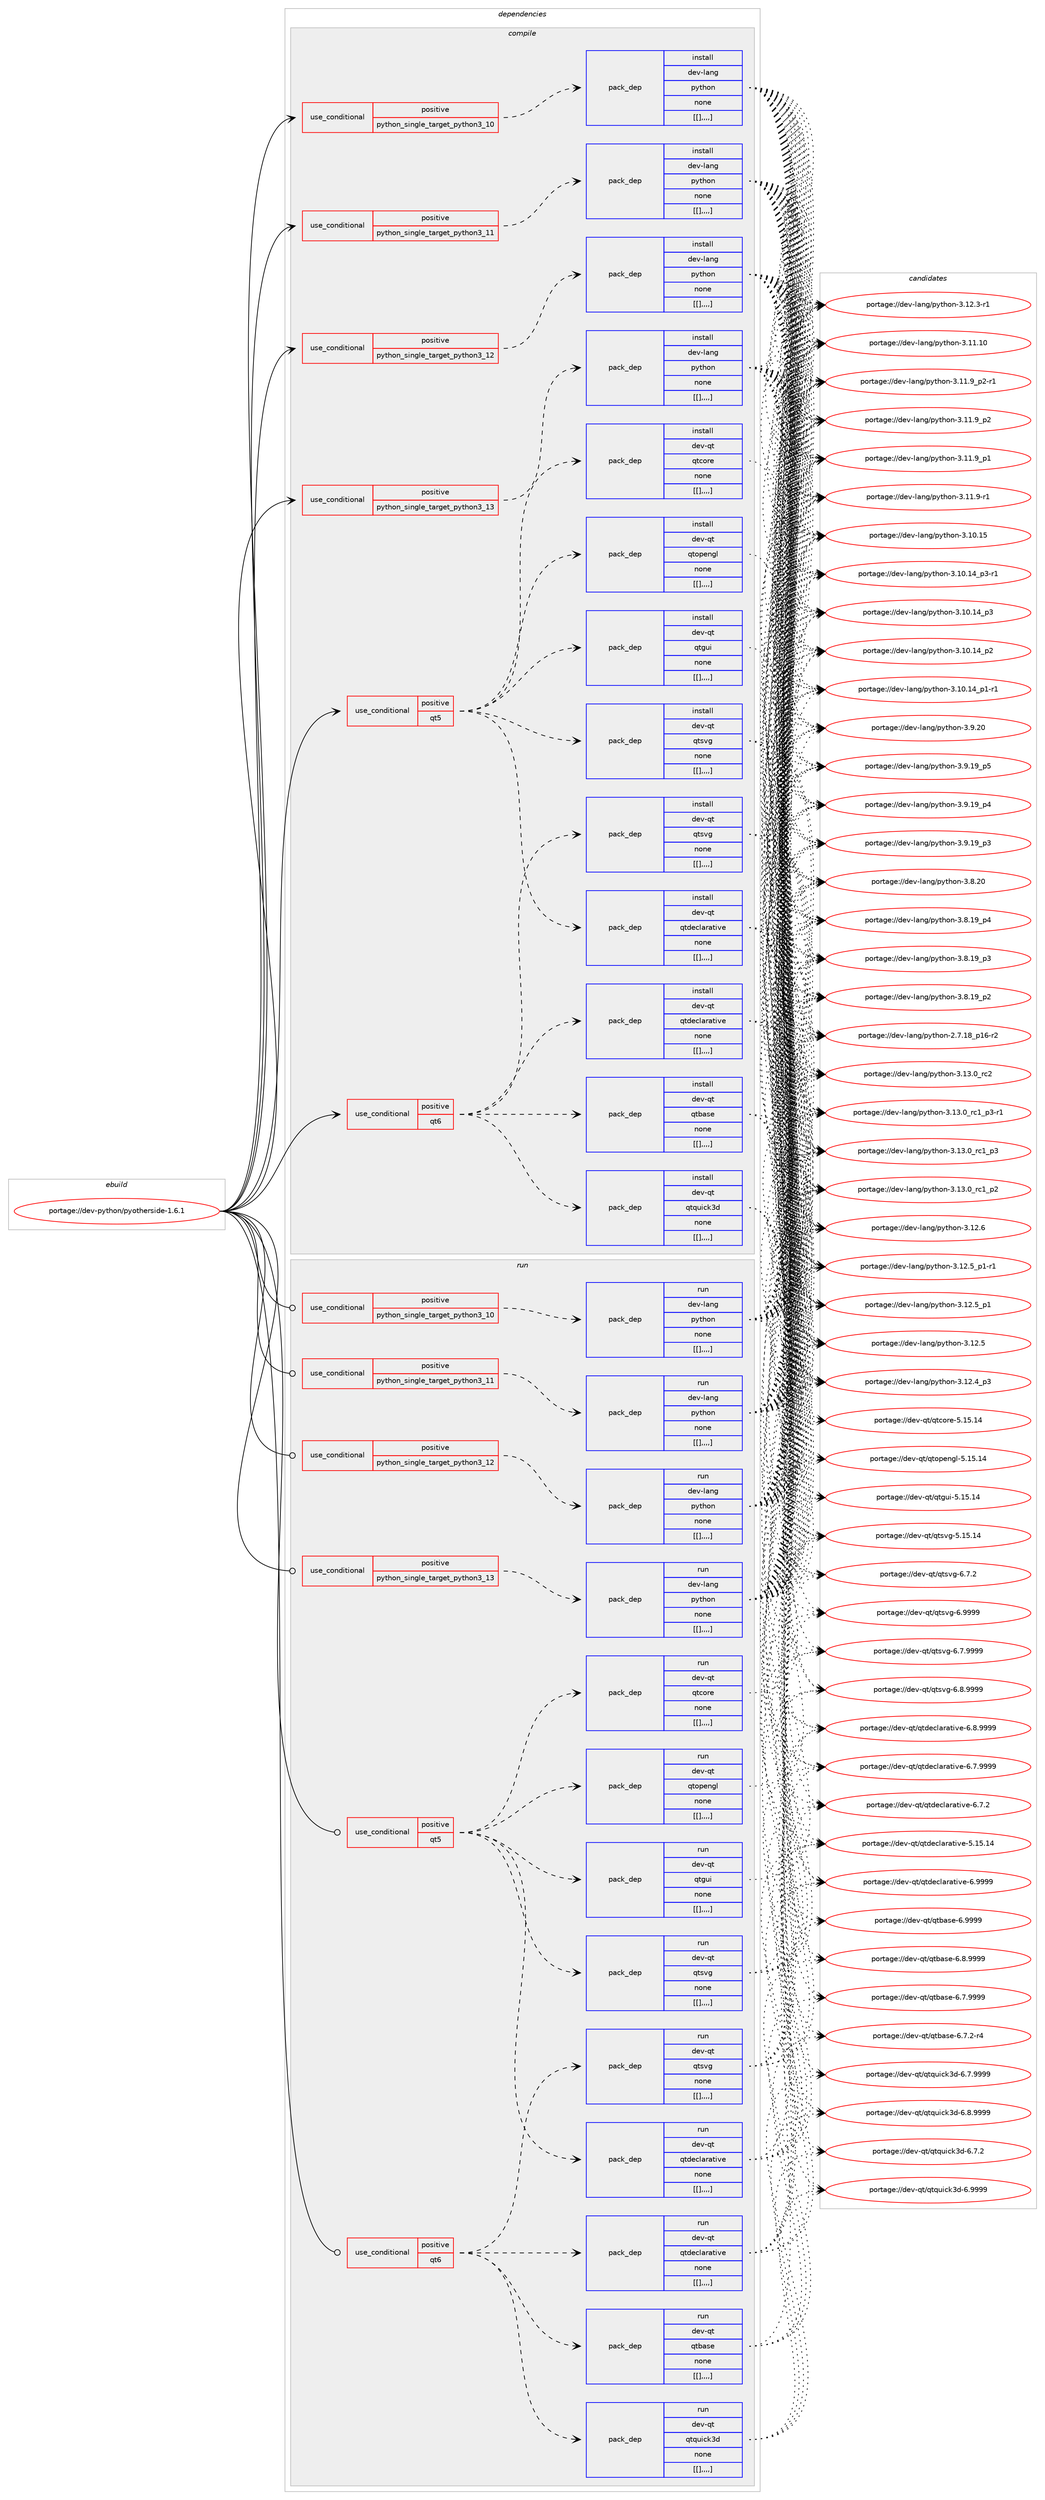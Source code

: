 digraph prolog {

# *************
# Graph options
# *************

newrank=true;
concentrate=true;
compound=true;
graph [rankdir=LR,fontname=Helvetica,fontsize=10,ranksep=1.5];#, ranksep=2.5, nodesep=0.2];
edge  [arrowhead=vee];
node  [fontname=Helvetica,fontsize=10];

# **********
# The ebuild
# **********

subgraph cluster_leftcol {
color=gray;
label=<<i>ebuild</i>>;
id [label="portage://dev-python/pyotherside-1.6.1", color=red, width=4, href="../dev-python/pyotherside-1.6.1.svg"];
}

# ****************
# The dependencies
# ****************

subgraph cluster_midcol {
color=gray;
label=<<i>dependencies</i>>;
subgraph cluster_compile {
fillcolor="#eeeeee";
style=filled;
label=<<i>compile</i>>;
subgraph cond38092 {
dependency158959 [label=<<TABLE BORDER="0" CELLBORDER="1" CELLSPACING="0" CELLPADDING="4"><TR><TD ROWSPAN="3" CELLPADDING="10">use_conditional</TD></TR><TR><TD>positive</TD></TR><TR><TD>python_single_target_python3_10</TD></TR></TABLE>>, shape=none, color=red];
subgraph pack119639 {
dependency158960 [label=<<TABLE BORDER="0" CELLBORDER="1" CELLSPACING="0" CELLPADDING="4" WIDTH="220"><TR><TD ROWSPAN="6" CELLPADDING="30">pack_dep</TD></TR><TR><TD WIDTH="110">install</TD></TR><TR><TD>dev-lang</TD></TR><TR><TD>python</TD></TR><TR><TD>none</TD></TR><TR><TD>[[],,,,]</TD></TR></TABLE>>, shape=none, color=blue];
}
dependency158959:e -> dependency158960:w [weight=20,style="dashed",arrowhead="vee"];
}
id:e -> dependency158959:w [weight=20,style="solid",arrowhead="vee"];
subgraph cond38093 {
dependency158961 [label=<<TABLE BORDER="0" CELLBORDER="1" CELLSPACING="0" CELLPADDING="4"><TR><TD ROWSPAN="3" CELLPADDING="10">use_conditional</TD></TR><TR><TD>positive</TD></TR><TR><TD>python_single_target_python3_11</TD></TR></TABLE>>, shape=none, color=red];
subgraph pack119640 {
dependency158962 [label=<<TABLE BORDER="0" CELLBORDER="1" CELLSPACING="0" CELLPADDING="4" WIDTH="220"><TR><TD ROWSPAN="6" CELLPADDING="30">pack_dep</TD></TR><TR><TD WIDTH="110">install</TD></TR><TR><TD>dev-lang</TD></TR><TR><TD>python</TD></TR><TR><TD>none</TD></TR><TR><TD>[[],,,,]</TD></TR></TABLE>>, shape=none, color=blue];
}
dependency158961:e -> dependency158962:w [weight=20,style="dashed",arrowhead="vee"];
}
id:e -> dependency158961:w [weight=20,style="solid",arrowhead="vee"];
subgraph cond38094 {
dependency158963 [label=<<TABLE BORDER="0" CELLBORDER="1" CELLSPACING="0" CELLPADDING="4"><TR><TD ROWSPAN="3" CELLPADDING="10">use_conditional</TD></TR><TR><TD>positive</TD></TR><TR><TD>python_single_target_python3_12</TD></TR></TABLE>>, shape=none, color=red];
subgraph pack119641 {
dependency158964 [label=<<TABLE BORDER="0" CELLBORDER="1" CELLSPACING="0" CELLPADDING="4" WIDTH="220"><TR><TD ROWSPAN="6" CELLPADDING="30">pack_dep</TD></TR><TR><TD WIDTH="110">install</TD></TR><TR><TD>dev-lang</TD></TR><TR><TD>python</TD></TR><TR><TD>none</TD></TR><TR><TD>[[],,,,]</TD></TR></TABLE>>, shape=none, color=blue];
}
dependency158963:e -> dependency158964:w [weight=20,style="dashed",arrowhead="vee"];
}
id:e -> dependency158963:w [weight=20,style="solid",arrowhead="vee"];
subgraph cond38095 {
dependency158965 [label=<<TABLE BORDER="0" CELLBORDER="1" CELLSPACING="0" CELLPADDING="4"><TR><TD ROWSPAN="3" CELLPADDING="10">use_conditional</TD></TR><TR><TD>positive</TD></TR><TR><TD>python_single_target_python3_13</TD></TR></TABLE>>, shape=none, color=red];
subgraph pack119642 {
dependency158966 [label=<<TABLE BORDER="0" CELLBORDER="1" CELLSPACING="0" CELLPADDING="4" WIDTH="220"><TR><TD ROWSPAN="6" CELLPADDING="30">pack_dep</TD></TR><TR><TD WIDTH="110">install</TD></TR><TR><TD>dev-lang</TD></TR><TR><TD>python</TD></TR><TR><TD>none</TD></TR><TR><TD>[[],,,,]</TD></TR></TABLE>>, shape=none, color=blue];
}
dependency158965:e -> dependency158966:w [weight=20,style="dashed",arrowhead="vee"];
}
id:e -> dependency158965:w [weight=20,style="solid",arrowhead="vee"];
subgraph cond38096 {
dependency158967 [label=<<TABLE BORDER="0" CELLBORDER="1" CELLSPACING="0" CELLPADDING="4"><TR><TD ROWSPAN="3" CELLPADDING="10">use_conditional</TD></TR><TR><TD>positive</TD></TR><TR><TD>qt5</TD></TR></TABLE>>, shape=none, color=red];
subgraph pack119643 {
dependency158968 [label=<<TABLE BORDER="0" CELLBORDER="1" CELLSPACING="0" CELLPADDING="4" WIDTH="220"><TR><TD ROWSPAN="6" CELLPADDING="30">pack_dep</TD></TR><TR><TD WIDTH="110">install</TD></TR><TR><TD>dev-qt</TD></TR><TR><TD>qtcore</TD></TR><TR><TD>none</TD></TR><TR><TD>[[],,,,]</TD></TR></TABLE>>, shape=none, color=blue];
}
dependency158967:e -> dependency158968:w [weight=20,style="dashed",arrowhead="vee"];
subgraph pack119644 {
dependency158969 [label=<<TABLE BORDER="0" CELLBORDER="1" CELLSPACING="0" CELLPADDING="4" WIDTH="220"><TR><TD ROWSPAN="6" CELLPADDING="30">pack_dep</TD></TR><TR><TD WIDTH="110">install</TD></TR><TR><TD>dev-qt</TD></TR><TR><TD>qtdeclarative</TD></TR><TR><TD>none</TD></TR><TR><TD>[[],,,,]</TD></TR></TABLE>>, shape=none, color=blue];
}
dependency158967:e -> dependency158969:w [weight=20,style="dashed",arrowhead="vee"];
subgraph pack119645 {
dependency158970 [label=<<TABLE BORDER="0" CELLBORDER="1" CELLSPACING="0" CELLPADDING="4" WIDTH="220"><TR><TD ROWSPAN="6" CELLPADDING="30">pack_dep</TD></TR><TR><TD WIDTH="110">install</TD></TR><TR><TD>dev-qt</TD></TR><TR><TD>qtgui</TD></TR><TR><TD>none</TD></TR><TR><TD>[[],,,,]</TD></TR></TABLE>>, shape=none, color=blue];
}
dependency158967:e -> dependency158970:w [weight=20,style="dashed",arrowhead="vee"];
subgraph pack119646 {
dependency158971 [label=<<TABLE BORDER="0" CELLBORDER="1" CELLSPACING="0" CELLPADDING="4" WIDTH="220"><TR><TD ROWSPAN="6" CELLPADDING="30">pack_dep</TD></TR><TR><TD WIDTH="110">install</TD></TR><TR><TD>dev-qt</TD></TR><TR><TD>qtopengl</TD></TR><TR><TD>none</TD></TR><TR><TD>[[],,,,]</TD></TR></TABLE>>, shape=none, color=blue];
}
dependency158967:e -> dependency158971:w [weight=20,style="dashed",arrowhead="vee"];
subgraph pack119647 {
dependency158972 [label=<<TABLE BORDER="0" CELLBORDER="1" CELLSPACING="0" CELLPADDING="4" WIDTH="220"><TR><TD ROWSPAN="6" CELLPADDING="30">pack_dep</TD></TR><TR><TD WIDTH="110">install</TD></TR><TR><TD>dev-qt</TD></TR><TR><TD>qtsvg</TD></TR><TR><TD>none</TD></TR><TR><TD>[[],,,,]</TD></TR></TABLE>>, shape=none, color=blue];
}
dependency158967:e -> dependency158972:w [weight=20,style="dashed",arrowhead="vee"];
}
id:e -> dependency158967:w [weight=20,style="solid",arrowhead="vee"];
subgraph cond38097 {
dependency158973 [label=<<TABLE BORDER="0" CELLBORDER="1" CELLSPACING="0" CELLPADDING="4"><TR><TD ROWSPAN="3" CELLPADDING="10">use_conditional</TD></TR><TR><TD>positive</TD></TR><TR><TD>qt6</TD></TR></TABLE>>, shape=none, color=red];
subgraph pack119648 {
dependency158974 [label=<<TABLE BORDER="0" CELLBORDER="1" CELLSPACING="0" CELLPADDING="4" WIDTH="220"><TR><TD ROWSPAN="6" CELLPADDING="30">pack_dep</TD></TR><TR><TD WIDTH="110">install</TD></TR><TR><TD>dev-qt</TD></TR><TR><TD>qtbase</TD></TR><TR><TD>none</TD></TR><TR><TD>[[],,,,]</TD></TR></TABLE>>, shape=none, color=blue];
}
dependency158973:e -> dependency158974:w [weight=20,style="dashed",arrowhead="vee"];
subgraph pack119649 {
dependency158975 [label=<<TABLE BORDER="0" CELLBORDER="1" CELLSPACING="0" CELLPADDING="4" WIDTH="220"><TR><TD ROWSPAN="6" CELLPADDING="30">pack_dep</TD></TR><TR><TD WIDTH="110">install</TD></TR><TR><TD>dev-qt</TD></TR><TR><TD>qtdeclarative</TD></TR><TR><TD>none</TD></TR><TR><TD>[[],,,,]</TD></TR></TABLE>>, shape=none, color=blue];
}
dependency158973:e -> dependency158975:w [weight=20,style="dashed",arrowhead="vee"];
subgraph pack119650 {
dependency158976 [label=<<TABLE BORDER="0" CELLBORDER="1" CELLSPACING="0" CELLPADDING="4" WIDTH="220"><TR><TD ROWSPAN="6" CELLPADDING="30">pack_dep</TD></TR><TR><TD WIDTH="110">install</TD></TR><TR><TD>dev-qt</TD></TR><TR><TD>qtquick3d</TD></TR><TR><TD>none</TD></TR><TR><TD>[[],,,,]</TD></TR></TABLE>>, shape=none, color=blue];
}
dependency158973:e -> dependency158976:w [weight=20,style="dashed",arrowhead="vee"];
subgraph pack119651 {
dependency158977 [label=<<TABLE BORDER="0" CELLBORDER="1" CELLSPACING="0" CELLPADDING="4" WIDTH="220"><TR><TD ROWSPAN="6" CELLPADDING="30">pack_dep</TD></TR><TR><TD WIDTH="110">install</TD></TR><TR><TD>dev-qt</TD></TR><TR><TD>qtsvg</TD></TR><TR><TD>none</TD></TR><TR><TD>[[],,,,]</TD></TR></TABLE>>, shape=none, color=blue];
}
dependency158973:e -> dependency158977:w [weight=20,style="dashed",arrowhead="vee"];
}
id:e -> dependency158973:w [weight=20,style="solid",arrowhead="vee"];
}
subgraph cluster_compileandrun {
fillcolor="#eeeeee";
style=filled;
label=<<i>compile and run</i>>;
}
subgraph cluster_run {
fillcolor="#eeeeee";
style=filled;
label=<<i>run</i>>;
subgraph cond38098 {
dependency158978 [label=<<TABLE BORDER="0" CELLBORDER="1" CELLSPACING="0" CELLPADDING="4"><TR><TD ROWSPAN="3" CELLPADDING="10">use_conditional</TD></TR><TR><TD>positive</TD></TR><TR><TD>python_single_target_python3_10</TD></TR></TABLE>>, shape=none, color=red];
subgraph pack119652 {
dependency158979 [label=<<TABLE BORDER="0" CELLBORDER="1" CELLSPACING="0" CELLPADDING="4" WIDTH="220"><TR><TD ROWSPAN="6" CELLPADDING="30">pack_dep</TD></TR><TR><TD WIDTH="110">run</TD></TR><TR><TD>dev-lang</TD></TR><TR><TD>python</TD></TR><TR><TD>none</TD></TR><TR><TD>[[],,,,]</TD></TR></TABLE>>, shape=none, color=blue];
}
dependency158978:e -> dependency158979:w [weight=20,style="dashed",arrowhead="vee"];
}
id:e -> dependency158978:w [weight=20,style="solid",arrowhead="odot"];
subgraph cond38099 {
dependency158980 [label=<<TABLE BORDER="0" CELLBORDER="1" CELLSPACING="0" CELLPADDING="4"><TR><TD ROWSPAN="3" CELLPADDING="10">use_conditional</TD></TR><TR><TD>positive</TD></TR><TR><TD>python_single_target_python3_11</TD></TR></TABLE>>, shape=none, color=red];
subgraph pack119653 {
dependency158981 [label=<<TABLE BORDER="0" CELLBORDER="1" CELLSPACING="0" CELLPADDING="4" WIDTH="220"><TR><TD ROWSPAN="6" CELLPADDING="30">pack_dep</TD></TR><TR><TD WIDTH="110">run</TD></TR><TR><TD>dev-lang</TD></TR><TR><TD>python</TD></TR><TR><TD>none</TD></TR><TR><TD>[[],,,,]</TD></TR></TABLE>>, shape=none, color=blue];
}
dependency158980:e -> dependency158981:w [weight=20,style="dashed",arrowhead="vee"];
}
id:e -> dependency158980:w [weight=20,style="solid",arrowhead="odot"];
subgraph cond38100 {
dependency158982 [label=<<TABLE BORDER="0" CELLBORDER="1" CELLSPACING="0" CELLPADDING="4"><TR><TD ROWSPAN="3" CELLPADDING="10">use_conditional</TD></TR><TR><TD>positive</TD></TR><TR><TD>python_single_target_python3_12</TD></TR></TABLE>>, shape=none, color=red];
subgraph pack119654 {
dependency158983 [label=<<TABLE BORDER="0" CELLBORDER="1" CELLSPACING="0" CELLPADDING="4" WIDTH="220"><TR><TD ROWSPAN="6" CELLPADDING="30">pack_dep</TD></TR><TR><TD WIDTH="110">run</TD></TR><TR><TD>dev-lang</TD></TR><TR><TD>python</TD></TR><TR><TD>none</TD></TR><TR><TD>[[],,,,]</TD></TR></TABLE>>, shape=none, color=blue];
}
dependency158982:e -> dependency158983:w [weight=20,style="dashed",arrowhead="vee"];
}
id:e -> dependency158982:w [weight=20,style="solid",arrowhead="odot"];
subgraph cond38101 {
dependency158984 [label=<<TABLE BORDER="0" CELLBORDER="1" CELLSPACING="0" CELLPADDING="4"><TR><TD ROWSPAN="3" CELLPADDING="10">use_conditional</TD></TR><TR><TD>positive</TD></TR><TR><TD>python_single_target_python3_13</TD></TR></TABLE>>, shape=none, color=red];
subgraph pack119655 {
dependency158985 [label=<<TABLE BORDER="0" CELLBORDER="1" CELLSPACING="0" CELLPADDING="4" WIDTH="220"><TR><TD ROWSPAN="6" CELLPADDING="30">pack_dep</TD></TR><TR><TD WIDTH="110">run</TD></TR><TR><TD>dev-lang</TD></TR><TR><TD>python</TD></TR><TR><TD>none</TD></TR><TR><TD>[[],,,,]</TD></TR></TABLE>>, shape=none, color=blue];
}
dependency158984:e -> dependency158985:w [weight=20,style="dashed",arrowhead="vee"];
}
id:e -> dependency158984:w [weight=20,style="solid",arrowhead="odot"];
subgraph cond38102 {
dependency158986 [label=<<TABLE BORDER="0" CELLBORDER="1" CELLSPACING="0" CELLPADDING="4"><TR><TD ROWSPAN="3" CELLPADDING="10">use_conditional</TD></TR><TR><TD>positive</TD></TR><TR><TD>qt5</TD></TR></TABLE>>, shape=none, color=red];
subgraph pack119656 {
dependency158987 [label=<<TABLE BORDER="0" CELLBORDER="1" CELLSPACING="0" CELLPADDING="4" WIDTH="220"><TR><TD ROWSPAN="6" CELLPADDING="30">pack_dep</TD></TR><TR><TD WIDTH="110">run</TD></TR><TR><TD>dev-qt</TD></TR><TR><TD>qtcore</TD></TR><TR><TD>none</TD></TR><TR><TD>[[],,,,]</TD></TR></TABLE>>, shape=none, color=blue];
}
dependency158986:e -> dependency158987:w [weight=20,style="dashed",arrowhead="vee"];
subgraph pack119657 {
dependency158988 [label=<<TABLE BORDER="0" CELLBORDER="1" CELLSPACING="0" CELLPADDING="4" WIDTH="220"><TR><TD ROWSPAN="6" CELLPADDING="30">pack_dep</TD></TR><TR><TD WIDTH="110">run</TD></TR><TR><TD>dev-qt</TD></TR><TR><TD>qtdeclarative</TD></TR><TR><TD>none</TD></TR><TR><TD>[[],,,,]</TD></TR></TABLE>>, shape=none, color=blue];
}
dependency158986:e -> dependency158988:w [weight=20,style="dashed",arrowhead="vee"];
subgraph pack119658 {
dependency158989 [label=<<TABLE BORDER="0" CELLBORDER="1" CELLSPACING="0" CELLPADDING="4" WIDTH="220"><TR><TD ROWSPAN="6" CELLPADDING="30">pack_dep</TD></TR><TR><TD WIDTH="110">run</TD></TR><TR><TD>dev-qt</TD></TR><TR><TD>qtgui</TD></TR><TR><TD>none</TD></TR><TR><TD>[[],,,,]</TD></TR></TABLE>>, shape=none, color=blue];
}
dependency158986:e -> dependency158989:w [weight=20,style="dashed",arrowhead="vee"];
subgraph pack119659 {
dependency158990 [label=<<TABLE BORDER="0" CELLBORDER="1" CELLSPACING="0" CELLPADDING="4" WIDTH="220"><TR><TD ROWSPAN="6" CELLPADDING="30">pack_dep</TD></TR><TR><TD WIDTH="110">run</TD></TR><TR><TD>dev-qt</TD></TR><TR><TD>qtopengl</TD></TR><TR><TD>none</TD></TR><TR><TD>[[],,,,]</TD></TR></TABLE>>, shape=none, color=blue];
}
dependency158986:e -> dependency158990:w [weight=20,style="dashed",arrowhead="vee"];
subgraph pack119660 {
dependency158991 [label=<<TABLE BORDER="0" CELLBORDER="1" CELLSPACING="0" CELLPADDING="4" WIDTH="220"><TR><TD ROWSPAN="6" CELLPADDING="30">pack_dep</TD></TR><TR><TD WIDTH="110">run</TD></TR><TR><TD>dev-qt</TD></TR><TR><TD>qtsvg</TD></TR><TR><TD>none</TD></TR><TR><TD>[[],,,,]</TD></TR></TABLE>>, shape=none, color=blue];
}
dependency158986:e -> dependency158991:w [weight=20,style="dashed",arrowhead="vee"];
}
id:e -> dependency158986:w [weight=20,style="solid",arrowhead="odot"];
subgraph cond38103 {
dependency158992 [label=<<TABLE BORDER="0" CELLBORDER="1" CELLSPACING="0" CELLPADDING="4"><TR><TD ROWSPAN="3" CELLPADDING="10">use_conditional</TD></TR><TR><TD>positive</TD></TR><TR><TD>qt6</TD></TR></TABLE>>, shape=none, color=red];
subgraph pack119661 {
dependency158993 [label=<<TABLE BORDER="0" CELLBORDER="1" CELLSPACING="0" CELLPADDING="4" WIDTH="220"><TR><TD ROWSPAN="6" CELLPADDING="30">pack_dep</TD></TR><TR><TD WIDTH="110">run</TD></TR><TR><TD>dev-qt</TD></TR><TR><TD>qtbase</TD></TR><TR><TD>none</TD></TR><TR><TD>[[],,,,]</TD></TR></TABLE>>, shape=none, color=blue];
}
dependency158992:e -> dependency158993:w [weight=20,style="dashed",arrowhead="vee"];
subgraph pack119662 {
dependency158994 [label=<<TABLE BORDER="0" CELLBORDER="1" CELLSPACING="0" CELLPADDING="4" WIDTH="220"><TR><TD ROWSPAN="6" CELLPADDING="30">pack_dep</TD></TR><TR><TD WIDTH="110">run</TD></TR><TR><TD>dev-qt</TD></TR><TR><TD>qtdeclarative</TD></TR><TR><TD>none</TD></TR><TR><TD>[[],,,,]</TD></TR></TABLE>>, shape=none, color=blue];
}
dependency158992:e -> dependency158994:w [weight=20,style="dashed",arrowhead="vee"];
subgraph pack119663 {
dependency158995 [label=<<TABLE BORDER="0" CELLBORDER="1" CELLSPACING="0" CELLPADDING="4" WIDTH="220"><TR><TD ROWSPAN="6" CELLPADDING="30">pack_dep</TD></TR><TR><TD WIDTH="110">run</TD></TR><TR><TD>dev-qt</TD></TR><TR><TD>qtquick3d</TD></TR><TR><TD>none</TD></TR><TR><TD>[[],,,,]</TD></TR></TABLE>>, shape=none, color=blue];
}
dependency158992:e -> dependency158995:w [weight=20,style="dashed",arrowhead="vee"];
subgraph pack119664 {
dependency158996 [label=<<TABLE BORDER="0" CELLBORDER="1" CELLSPACING="0" CELLPADDING="4" WIDTH="220"><TR><TD ROWSPAN="6" CELLPADDING="30">pack_dep</TD></TR><TR><TD WIDTH="110">run</TD></TR><TR><TD>dev-qt</TD></TR><TR><TD>qtsvg</TD></TR><TR><TD>none</TD></TR><TR><TD>[[],,,,]</TD></TR></TABLE>>, shape=none, color=blue];
}
dependency158992:e -> dependency158996:w [weight=20,style="dashed",arrowhead="vee"];
}
id:e -> dependency158992:w [weight=20,style="solid",arrowhead="odot"];
}
}

# **************
# The candidates
# **************

subgraph cluster_choices {
rank=same;
color=gray;
label=<<i>candidates</i>>;

subgraph choice119639 {
color=black;
nodesep=1;
choice10010111845108971101034711212111610411111045514649514648951149950 [label="portage://dev-lang/python-3.13.0_rc2", color=red, width=4,href="../dev-lang/python-3.13.0_rc2.svg"];
choice1001011184510897110103471121211161041111104551464951464895114994995112514511449 [label="portage://dev-lang/python-3.13.0_rc1_p3-r1", color=red, width=4,href="../dev-lang/python-3.13.0_rc1_p3-r1.svg"];
choice100101118451089711010347112121116104111110455146495146489511499499511251 [label="portage://dev-lang/python-3.13.0_rc1_p3", color=red, width=4,href="../dev-lang/python-3.13.0_rc1_p3.svg"];
choice100101118451089711010347112121116104111110455146495146489511499499511250 [label="portage://dev-lang/python-3.13.0_rc1_p2", color=red, width=4,href="../dev-lang/python-3.13.0_rc1_p2.svg"];
choice10010111845108971101034711212111610411111045514649504654 [label="portage://dev-lang/python-3.12.6", color=red, width=4,href="../dev-lang/python-3.12.6.svg"];
choice1001011184510897110103471121211161041111104551464950465395112494511449 [label="portage://dev-lang/python-3.12.5_p1-r1", color=red, width=4,href="../dev-lang/python-3.12.5_p1-r1.svg"];
choice100101118451089711010347112121116104111110455146495046539511249 [label="portage://dev-lang/python-3.12.5_p1", color=red, width=4,href="../dev-lang/python-3.12.5_p1.svg"];
choice10010111845108971101034711212111610411111045514649504653 [label="portage://dev-lang/python-3.12.5", color=red, width=4,href="../dev-lang/python-3.12.5.svg"];
choice100101118451089711010347112121116104111110455146495046529511251 [label="portage://dev-lang/python-3.12.4_p3", color=red, width=4,href="../dev-lang/python-3.12.4_p3.svg"];
choice100101118451089711010347112121116104111110455146495046514511449 [label="portage://dev-lang/python-3.12.3-r1", color=red, width=4,href="../dev-lang/python-3.12.3-r1.svg"];
choice1001011184510897110103471121211161041111104551464949464948 [label="portage://dev-lang/python-3.11.10", color=red, width=4,href="../dev-lang/python-3.11.10.svg"];
choice1001011184510897110103471121211161041111104551464949465795112504511449 [label="portage://dev-lang/python-3.11.9_p2-r1", color=red, width=4,href="../dev-lang/python-3.11.9_p2-r1.svg"];
choice100101118451089711010347112121116104111110455146494946579511250 [label="portage://dev-lang/python-3.11.9_p2", color=red, width=4,href="../dev-lang/python-3.11.9_p2.svg"];
choice100101118451089711010347112121116104111110455146494946579511249 [label="portage://dev-lang/python-3.11.9_p1", color=red, width=4,href="../dev-lang/python-3.11.9_p1.svg"];
choice100101118451089711010347112121116104111110455146494946574511449 [label="portage://dev-lang/python-3.11.9-r1", color=red, width=4,href="../dev-lang/python-3.11.9-r1.svg"];
choice1001011184510897110103471121211161041111104551464948464953 [label="portage://dev-lang/python-3.10.15", color=red, width=4,href="../dev-lang/python-3.10.15.svg"];
choice100101118451089711010347112121116104111110455146494846495295112514511449 [label="portage://dev-lang/python-3.10.14_p3-r1", color=red, width=4,href="../dev-lang/python-3.10.14_p3-r1.svg"];
choice10010111845108971101034711212111610411111045514649484649529511251 [label="portage://dev-lang/python-3.10.14_p3", color=red, width=4,href="../dev-lang/python-3.10.14_p3.svg"];
choice10010111845108971101034711212111610411111045514649484649529511250 [label="portage://dev-lang/python-3.10.14_p2", color=red, width=4,href="../dev-lang/python-3.10.14_p2.svg"];
choice100101118451089711010347112121116104111110455146494846495295112494511449 [label="portage://dev-lang/python-3.10.14_p1-r1", color=red, width=4,href="../dev-lang/python-3.10.14_p1-r1.svg"];
choice10010111845108971101034711212111610411111045514657465048 [label="portage://dev-lang/python-3.9.20", color=red, width=4,href="../dev-lang/python-3.9.20.svg"];
choice100101118451089711010347112121116104111110455146574649579511253 [label="portage://dev-lang/python-3.9.19_p5", color=red, width=4,href="../dev-lang/python-3.9.19_p5.svg"];
choice100101118451089711010347112121116104111110455146574649579511252 [label="portage://dev-lang/python-3.9.19_p4", color=red, width=4,href="../dev-lang/python-3.9.19_p4.svg"];
choice100101118451089711010347112121116104111110455146574649579511251 [label="portage://dev-lang/python-3.9.19_p3", color=red, width=4,href="../dev-lang/python-3.9.19_p3.svg"];
choice10010111845108971101034711212111610411111045514656465048 [label="portage://dev-lang/python-3.8.20", color=red, width=4,href="../dev-lang/python-3.8.20.svg"];
choice100101118451089711010347112121116104111110455146564649579511252 [label="portage://dev-lang/python-3.8.19_p4", color=red, width=4,href="../dev-lang/python-3.8.19_p4.svg"];
choice100101118451089711010347112121116104111110455146564649579511251 [label="portage://dev-lang/python-3.8.19_p3", color=red, width=4,href="../dev-lang/python-3.8.19_p3.svg"];
choice100101118451089711010347112121116104111110455146564649579511250 [label="portage://dev-lang/python-3.8.19_p2", color=red, width=4,href="../dev-lang/python-3.8.19_p2.svg"];
choice100101118451089711010347112121116104111110455046554649569511249544511450 [label="portage://dev-lang/python-2.7.18_p16-r2", color=red, width=4,href="../dev-lang/python-2.7.18_p16-r2.svg"];
dependency158960:e -> choice10010111845108971101034711212111610411111045514649514648951149950:w [style=dotted,weight="100"];
dependency158960:e -> choice1001011184510897110103471121211161041111104551464951464895114994995112514511449:w [style=dotted,weight="100"];
dependency158960:e -> choice100101118451089711010347112121116104111110455146495146489511499499511251:w [style=dotted,weight="100"];
dependency158960:e -> choice100101118451089711010347112121116104111110455146495146489511499499511250:w [style=dotted,weight="100"];
dependency158960:e -> choice10010111845108971101034711212111610411111045514649504654:w [style=dotted,weight="100"];
dependency158960:e -> choice1001011184510897110103471121211161041111104551464950465395112494511449:w [style=dotted,weight="100"];
dependency158960:e -> choice100101118451089711010347112121116104111110455146495046539511249:w [style=dotted,weight="100"];
dependency158960:e -> choice10010111845108971101034711212111610411111045514649504653:w [style=dotted,weight="100"];
dependency158960:e -> choice100101118451089711010347112121116104111110455146495046529511251:w [style=dotted,weight="100"];
dependency158960:e -> choice100101118451089711010347112121116104111110455146495046514511449:w [style=dotted,weight="100"];
dependency158960:e -> choice1001011184510897110103471121211161041111104551464949464948:w [style=dotted,weight="100"];
dependency158960:e -> choice1001011184510897110103471121211161041111104551464949465795112504511449:w [style=dotted,weight="100"];
dependency158960:e -> choice100101118451089711010347112121116104111110455146494946579511250:w [style=dotted,weight="100"];
dependency158960:e -> choice100101118451089711010347112121116104111110455146494946579511249:w [style=dotted,weight="100"];
dependency158960:e -> choice100101118451089711010347112121116104111110455146494946574511449:w [style=dotted,weight="100"];
dependency158960:e -> choice1001011184510897110103471121211161041111104551464948464953:w [style=dotted,weight="100"];
dependency158960:e -> choice100101118451089711010347112121116104111110455146494846495295112514511449:w [style=dotted,weight="100"];
dependency158960:e -> choice10010111845108971101034711212111610411111045514649484649529511251:w [style=dotted,weight="100"];
dependency158960:e -> choice10010111845108971101034711212111610411111045514649484649529511250:w [style=dotted,weight="100"];
dependency158960:e -> choice100101118451089711010347112121116104111110455146494846495295112494511449:w [style=dotted,weight="100"];
dependency158960:e -> choice10010111845108971101034711212111610411111045514657465048:w [style=dotted,weight="100"];
dependency158960:e -> choice100101118451089711010347112121116104111110455146574649579511253:w [style=dotted,weight="100"];
dependency158960:e -> choice100101118451089711010347112121116104111110455146574649579511252:w [style=dotted,weight="100"];
dependency158960:e -> choice100101118451089711010347112121116104111110455146574649579511251:w [style=dotted,weight="100"];
dependency158960:e -> choice10010111845108971101034711212111610411111045514656465048:w [style=dotted,weight="100"];
dependency158960:e -> choice100101118451089711010347112121116104111110455146564649579511252:w [style=dotted,weight="100"];
dependency158960:e -> choice100101118451089711010347112121116104111110455146564649579511251:w [style=dotted,weight="100"];
dependency158960:e -> choice100101118451089711010347112121116104111110455146564649579511250:w [style=dotted,weight="100"];
dependency158960:e -> choice100101118451089711010347112121116104111110455046554649569511249544511450:w [style=dotted,weight="100"];
}
subgraph choice119640 {
color=black;
nodesep=1;
choice10010111845108971101034711212111610411111045514649514648951149950 [label="portage://dev-lang/python-3.13.0_rc2", color=red, width=4,href="../dev-lang/python-3.13.0_rc2.svg"];
choice1001011184510897110103471121211161041111104551464951464895114994995112514511449 [label="portage://dev-lang/python-3.13.0_rc1_p3-r1", color=red, width=4,href="../dev-lang/python-3.13.0_rc1_p3-r1.svg"];
choice100101118451089711010347112121116104111110455146495146489511499499511251 [label="portage://dev-lang/python-3.13.0_rc1_p3", color=red, width=4,href="../dev-lang/python-3.13.0_rc1_p3.svg"];
choice100101118451089711010347112121116104111110455146495146489511499499511250 [label="portage://dev-lang/python-3.13.0_rc1_p2", color=red, width=4,href="../dev-lang/python-3.13.0_rc1_p2.svg"];
choice10010111845108971101034711212111610411111045514649504654 [label="portage://dev-lang/python-3.12.6", color=red, width=4,href="../dev-lang/python-3.12.6.svg"];
choice1001011184510897110103471121211161041111104551464950465395112494511449 [label="portage://dev-lang/python-3.12.5_p1-r1", color=red, width=4,href="../dev-lang/python-3.12.5_p1-r1.svg"];
choice100101118451089711010347112121116104111110455146495046539511249 [label="portage://dev-lang/python-3.12.5_p1", color=red, width=4,href="../dev-lang/python-3.12.5_p1.svg"];
choice10010111845108971101034711212111610411111045514649504653 [label="portage://dev-lang/python-3.12.5", color=red, width=4,href="../dev-lang/python-3.12.5.svg"];
choice100101118451089711010347112121116104111110455146495046529511251 [label="portage://dev-lang/python-3.12.4_p3", color=red, width=4,href="../dev-lang/python-3.12.4_p3.svg"];
choice100101118451089711010347112121116104111110455146495046514511449 [label="portage://dev-lang/python-3.12.3-r1", color=red, width=4,href="../dev-lang/python-3.12.3-r1.svg"];
choice1001011184510897110103471121211161041111104551464949464948 [label="portage://dev-lang/python-3.11.10", color=red, width=4,href="../dev-lang/python-3.11.10.svg"];
choice1001011184510897110103471121211161041111104551464949465795112504511449 [label="portage://dev-lang/python-3.11.9_p2-r1", color=red, width=4,href="../dev-lang/python-3.11.9_p2-r1.svg"];
choice100101118451089711010347112121116104111110455146494946579511250 [label="portage://dev-lang/python-3.11.9_p2", color=red, width=4,href="../dev-lang/python-3.11.9_p2.svg"];
choice100101118451089711010347112121116104111110455146494946579511249 [label="portage://dev-lang/python-3.11.9_p1", color=red, width=4,href="../dev-lang/python-3.11.9_p1.svg"];
choice100101118451089711010347112121116104111110455146494946574511449 [label="portage://dev-lang/python-3.11.9-r1", color=red, width=4,href="../dev-lang/python-3.11.9-r1.svg"];
choice1001011184510897110103471121211161041111104551464948464953 [label="portage://dev-lang/python-3.10.15", color=red, width=4,href="../dev-lang/python-3.10.15.svg"];
choice100101118451089711010347112121116104111110455146494846495295112514511449 [label="portage://dev-lang/python-3.10.14_p3-r1", color=red, width=4,href="../dev-lang/python-3.10.14_p3-r1.svg"];
choice10010111845108971101034711212111610411111045514649484649529511251 [label="portage://dev-lang/python-3.10.14_p3", color=red, width=4,href="../dev-lang/python-3.10.14_p3.svg"];
choice10010111845108971101034711212111610411111045514649484649529511250 [label="portage://dev-lang/python-3.10.14_p2", color=red, width=4,href="../dev-lang/python-3.10.14_p2.svg"];
choice100101118451089711010347112121116104111110455146494846495295112494511449 [label="portage://dev-lang/python-3.10.14_p1-r1", color=red, width=4,href="../dev-lang/python-3.10.14_p1-r1.svg"];
choice10010111845108971101034711212111610411111045514657465048 [label="portage://dev-lang/python-3.9.20", color=red, width=4,href="../dev-lang/python-3.9.20.svg"];
choice100101118451089711010347112121116104111110455146574649579511253 [label="portage://dev-lang/python-3.9.19_p5", color=red, width=4,href="../dev-lang/python-3.9.19_p5.svg"];
choice100101118451089711010347112121116104111110455146574649579511252 [label="portage://dev-lang/python-3.9.19_p4", color=red, width=4,href="../dev-lang/python-3.9.19_p4.svg"];
choice100101118451089711010347112121116104111110455146574649579511251 [label="portage://dev-lang/python-3.9.19_p3", color=red, width=4,href="../dev-lang/python-3.9.19_p3.svg"];
choice10010111845108971101034711212111610411111045514656465048 [label="portage://dev-lang/python-3.8.20", color=red, width=4,href="../dev-lang/python-3.8.20.svg"];
choice100101118451089711010347112121116104111110455146564649579511252 [label="portage://dev-lang/python-3.8.19_p4", color=red, width=4,href="../dev-lang/python-3.8.19_p4.svg"];
choice100101118451089711010347112121116104111110455146564649579511251 [label="portage://dev-lang/python-3.8.19_p3", color=red, width=4,href="../dev-lang/python-3.8.19_p3.svg"];
choice100101118451089711010347112121116104111110455146564649579511250 [label="portage://dev-lang/python-3.8.19_p2", color=red, width=4,href="../dev-lang/python-3.8.19_p2.svg"];
choice100101118451089711010347112121116104111110455046554649569511249544511450 [label="portage://dev-lang/python-2.7.18_p16-r2", color=red, width=4,href="../dev-lang/python-2.7.18_p16-r2.svg"];
dependency158962:e -> choice10010111845108971101034711212111610411111045514649514648951149950:w [style=dotted,weight="100"];
dependency158962:e -> choice1001011184510897110103471121211161041111104551464951464895114994995112514511449:w [style=dotted,weight="100"];
dependency158962:e -> choice100101118451089711010347112121116104111110455146495146489511499499511251:w [style=dotted,weight="100"];
dependency158962:e -> choice100101118451089711010347112121116104111110455146495146489511499499511250:w [style=dotted,weight="100"];
dependency158962:e -> choice10010111845108971101034711212111610411111045514649504654:w [style=dotted,weight="100"];
dependency158962:e -> choice1001011184510897110103471121211161041111104551464950465395112494511449:w [style=dotted,weight="100"];
dependency158962:e -> choice100101118451089711010347112121116104111110455146495046539511249:w [style=dotted,weight="100"];
dependency158962:e -> choice10010111845108971101034711212111610411111045514649504653:w [style=dotted,weight="100"];
dependency158962:e -> choice100101118451089711010347112121116104111110455146495046529511251:w [style=dotted,weight="100"];
dependency158962:e -> choice100101118451089711010347112121116104111110455146495046514511449:w [style=dotted,weight="100"];
dependency158962:e -> choice1001011184510897110103471121211161041111104551464949464948:w [style=dotted,weight="100"];
dependency158962:e -> choice1001011184510897110103471121211161041111104551464949465795112504511449:w [style=dotted,weight="100"];
dependency158962:e -> choice100101118451089711010347112121116104111110455146494946579511250:w [style=dotted,weight="100"];
dependency158962:e -> choice100101118451089711010347112121116104111110455146494946579511249:w [style=dotted,weight="100"];
dependency158962:e -> choice100101118451089711010347112121116104111110455146494946574511449:w [style=dotted,weight="100"];
dependency158962:e -> choice1001011184510897110103471121211161041111104551464948464953:w [style=dotted,weight="100"];
dependency158962:e -> choice100101118451089711010347112121116104111110455146494846495295112514511449:w [style=dotted,weight="100"];
dependency158962:e -> choice10010111845108971101034711212111610411111045514649484649529511251:w [style=dotted,weight="100"];
dependency158962:e -> choice10010111845108971101034711212111610411111045514649484649529511250:w [style=dotted,weight="100"];
dependency158962:e -> choice100101118451089711010347112121116104111110455146494846495295112494511449:w [style=dotted,weight="100"];
dependency158962:e -> choice10010111845108971101034711212111610411111045514657465048:w [style=dotted,weight="100"];
dependency158962:e -> choice100101118451089711010347112121116104111110455146574649579511253:w [style=dotted,weight="100"];
dependency158962:e -> choice100101118451089711010347112121116104111110455146574649579511252:w [style=dotted,weight="100"];
dependency158962:e -> choice100101118451089711010347112121116104111110455146574649579511251:w [style=dotted,weight="100"];
dependency158962:e -> choice10010111845108971101034711212111610411111045514656465048:w [style=dotted,weight="100"];
dependency158962:e -> choice100101118451089711010347112121116104111110455146564649579511252:w [style=dotted,weight="100"];
dependency158962:e -> choice100101118451089711010347112121116104111110455146564649579511251:w [style=dotted,weight="100"];
dependency158962:e -> choice100101118451089711010347112121116104111110455146564649579511250:w [style=dotted,weight="100"];
dependency158962:e -> choice100101118451089711010347112121116104111110455046554649569511249544511450:w [style=dotted,weight="100"];
}
subgraph choice119641 {
color=black;
nodesep=1;
choice10010111845108971101034711212111610411111045514649514648951149950 [label="portage://dev-lang/python-3.13.0_rc2", color=red, width=4,href="../dev-lang/python-3.13.0_rc2.svg"];
choice1001011184510897110103471121211161041111104551464951464895114994995112514511449 [label="portage://dev-lang/python-3.13.0_rc1_p3-r1", color=red, width=4,href="../dev-lang/python-3.13.0_rc1_p3-r1.svg"];
choice100101118451089711010347112121116104111110455146495146489511499499511251 [label="portage://dev-lang/python-3.13.0_rc1_p3", color=red, width=4,href="../dev-lang/python-3.13.0_rc1_p3.svg"];
choice100101118451089711010347112121116104111110455146495146489511499499511250 [label="portage://dev-lang/python-3.13.0_rc1_p2", color=red, width=4,href="../dev-lang/python-3.13.0_rc1_p2.svg"];
choice10010111845108971101034711212111610411111045514649504654 [label="portage://dev-lang/python-3.12.6", color=red, width=4,href="../dev-lang/python-3.12.6.svg"];
choice1001011184510897110103471121211161041111104551464950465395112494511449 [label="portage://dev-lang/python-3.12.5_p1-r1", color=red, width=4,href="../dev-lang/python-3.12.5_p1-r1.svg"];
choice100101118451089711010347112121116104111110455146495046539511249 [label="portage://dev-lang/python-3.12.5_p1", color=red, width=4,href="../dev-lang/python-3.12.5_p1.svg"];
choice10010111845108971101034711212111610411111045514649504653 [label="portage://dev-lang/python-3.12.5", color=red, width=4,href="../dev-lang/python-3.12.5.svg"];
choice100101118451089711010347112121116104111110455146495046529511251 [label="portage://dev-lang/python-3.12.4_p3", color=red, width=4,href="../dev-lang/python-3.12.4_p3.svg"];
choice100101118451089711010347112121116104111110455146495046514511449 [label="portage://dev-lang/python-3.12.3-r1", color=red, width=4,href="../dev-lang/python-3.12.3-r1.svg"];
choice1001011184510897110103471121211161041111104551464949464948 [label="portage://dev-lang/python-3.11.10", color=red, width=4,href="../dev-lang/python-3.11.10.svg"];
choice1001011184510897110103471121211161041111104551464949465795112504511449 [label="portage://dev-lang/python-3.11.9_p2-r1", color=red, width=4,href="../dev-lang/python-3.11.9_p2-r1.svg"];
choice100101118451089711010347112121116104111110455146494946579511250 [label="portage://dev-lang/python-3.11.9_p2", color=red, width=4,href="../dev-lang/python-3.11.9_p2.svg"];
choice100101118451089711010347112121116104111110455146494946579511249 [label="portage://dev-lang/python-3.11.9_p1", color=red, width=4,href="../dev-lang/python-3.11.9_p1.svg"];
choice100101118451089711010347112121116104111110455146494946574511449 [label="portage://dev-lang/python-3.11.9-r1", color=red, width=4,href="../dev-lang/python-3.11.9-r1.svg"];
choice1001011184510897110103471121211161041111104551464948464953 [label="portage://dev-lang/python-3.10.15", color=red, width=4,href="../dev-lang/python-3.10.15.svg"];
choice100101118451089711010347112121116104111110455146494846495295112514511449 [label="portage://dev-lang/python-3.10.14_p3-r1", color=red, width=4,href="../dev-lang/python-3.10.14_p3-r1.svg"];
choice10010111845108971101034711212111610411111045514649484649529511251 [label="portage://dev-lang/python-3.10.14_p3", color=red, width=4,href="../dev-lang/python-3.10.14_p3.svg"];
choice10010111845108971101034711212111610411111045514649484649529511250 [label="portage://dev-lang/python-3.10.14_p2", color=red, width=4,href="../dev-lang/python-3.10.14_p2.svg"];
choice100101118451089711010347112121116104111110455146494846495295112494511449 [label="portage://dev-lang/python-3.10.14_p1-r1", color=red, width=4,href="../dev-lang/python-3.10.14_p1-r1.svg"];
choice10010111845108971101034711212111610411111045514657465048 [label="portage://dev-lang/python-3.9.20", color=red, width=4,href="../dev-lang/python-3.9.20.svg"];
choice100101118451089711010347112121116104111110455146574649579511253 [label="portage://dev-lang/python-3.9.19_p5", color=red, width=4,href="../dev-lang/python-3.9.19_p5.svg"];
choice100101118451089711010347112121116104111110455146574649579511252 [label="portage://dev-lang/python-3.9.19_p4", color=red, width=4,href="../dev-lang/python-3.9.19_p4.svg"];
choice100101118451089711010347112121116104111110455146574649579511251 [label="portage://dev-lang/python-3.9.19_p3", color=red, width=4,href="../dev-lang/python-3.9.19_p3.svg"];
choice10010111845108971101034711212111610411111045514656465048 [label="portage://dev-lang/python-3.8.20", color=red, width=4,href="../dev-lang/python-3.8.20.svg"];
choice100101118451089711010347112121116104111110455146564649579511252 [label="portage://dev-lang/python-3.8.19_p4", color=red, width=4,href="../dev-lang/python-3.8.19_p4.svg"];
choice100101118451089711010347112121116104111110455146564649579511251 [label="portage://dev-lang/python-3.8.19_p3", color=red, width=4,href="../dev-lang/python-3.8.19_p3.svg"];
choice100101118451089711010347112121116104111110455146564649579511250 [label="portage://dev-lang/python-3.8.19_p2", color=red, width=4,href="../dev-lang/python-3.8.19_p2.svg"];
choice100101118451089711010347112121116104111110455046554649569511249544511450 [label="portage://dev-lang/python-2.7.18_p16-r2", color=red, width=4,href="../dev-lang/python-2.7.18_p16-r2.svg"];
dependency158964:e -> choice10010111845108971101034711212111610411111045514649514648951149950:w [style=dotted,weight="100"];
dependency158964:e -> choice1001011184510897110103471121211161041111104551464951464895114994995112514511449:w [style=dotted,weight="100"];
dependency158964:e -> choice100101118451089711010347112121116104111110455146495146489511499499511251:w [style=dotted,weight="100"];
dependency158964:e -> choice100101118451089711010347112121116104111110455146495146489511499499511250:w [style=dotted,weight="100"];
dependency158964:e -> choice10010111845108971101034711212111610411111045514649504654:w [style=dotted,weight="100"];
dependency158964:e -> choice1001011184510897110103471121211161041111104551464950465395112494511449:w [style=dotted,weight="100"];
dependency158964:e -> choice100101118451089711010347112121116104111110455146495046539511249:w [style=dotted,weight="100"];
dependency158964:e -> choice10010111845108971101034711212111610411111045514649504653:w [style=dotted,weight="100"];
dependency158964:e -> choice100101118451089711010347112121116104111110455146495046529511251:w [style=dotted,weight="100"];
dependency158964:e -> choice100101118451089711010347112121116104111110455146495046514511449:w [style=dotted,weight="100"];
dependency158964:e -> choice1001011184510897110103471121211161041111104551464949464948:w [style=dotted,weight="100"];
dependency158964:e -> choice1001011184510897110103471121211161041111104551464949465795112504511449:w [style=dotted,weight="100"];
dependency158964:e -> choice100101118451089711010347112121116104111110455146494946579511250:w [style=dotted,weight="100"];
dependency158964:e -> choice100101118451089711010347112121116104111110455146494946579511249:w [style=dotted,weight="100"];
dependency158964:e -> choice100101118451089711010347112121116104111110455146494946574511449:w [style=dotted,weight="100"];
dependency158964:e -> choice1001011184510897110103471121211161041111104551464948464953:w [style=dotted,weight="100"];
dependency158964:e -> choice100101118451089711010347112121116104111110455146494846495295112514511449:w [style=dotted,weight="100"];
dependency158964:e -> choice10010111845108971101034711212111610411111045514649484649529511251:w [style=dotted,weight="100"];
dependency158964:e -> choice10010111845108971101034711212111610411111045514649484649529511250:w [style=dotted,weight="100"];
dependency158964:e -> choice100101118451089711010347112121116104111110455146494846495295112494511449:w [style=dotted,weight="100"];
dependency158964:e -> choice10010111845108971101034711212111610411111045514657465048:w [style=dotted,weight="100"];
dependency158964:e -> choice100101118451089711010347112121116104111110455146574649579511253:w [style=dotted,weight="100"];
dependency158964:e -> choice100101118451089711010347112121116104111110455146574649579511252:w [style=dotted,weight="100"];
dependency158964:e -> choice100101118451089711010347112121116104111110455146574649579511251:w [style=dotted,weight="100"];
dependency158964:e -> choice10010111845108971101034711212111610411111045514656465048:w [style=dotted,weight="100"];
dependency158964:e -> choice100101118451089711010347112121116104111110455146564649579511252:w [style=dotted,weight="100"];
dependency158964:e -> choice100101118451089711010347112121116104111110455146564649579511251:w [style=dotted,weight="100"];
dependency158964:e -> choice100101118451089711010347112121116104111110455146564649579511250:w [style=dotted,weight="100"];
dependency158964:e -> choice100101118451089711010347112121116104111110455046554649569511249544511450:w [style=dotted,weight="100"];
}
subgraph choice119642 {
color=black;
nodesep=1;
choice10010111845108971101034711212111610411111045514649514648951149950 [label="portage://dev-lang/python-3.13.0_rc2", color=red, width=4,href="../dev-lang/python-3.13.0_rc2.svg"];
choice1001011184510897110103471121211161041111104551464951464895114994995112514511449 [label="portage://dev-lang/python-3.13.0_rc1_p3-r1", color=red, width=4,href="../dev-lang/python-3.13.0_rc1_p3-r1.svg"];
choice100101118451089711010347112121116104111110455146495146489511499499511251 [label="portage://dev-lang/python-3.13.0_rc1_p3", color=red, width=4,href="../dev-lang/python-3.13.0_rc1_p3.svg"];
choice100101118451089711010347112121116104111110455146495146489511499499511250 [label="portage://dev-lang/python-3.13.0_rc1_p2", color=red, width=4,href="../dev-lang/python-3.13.0_rc1_p2.svg"];
choice10010111845108971101034711212111610411111045514649504654 [label="portage://dev-lang/python-3.12.6", color=red, width=4,href="../dev-lang/python-3.12.6.svg"];
choice1001011184510897110103471121211161041111104551464950465395112494511449 [label="portage://dev-lang/python-3.12.5_p1-r1", color=red, width=4,href="../dev-lang/python-3.12.5_p1-r1.svg"];
choice100101118451089711010347112121116104111110455146495046539511249 [label="portage://dev-lang/python-3.12.5_p1", color=red, width=4,href="../dev-lang/python-3.12.5_p1.svg"];
choice10010111845108971101034711212111610411111045514649504653 [label="portage://dev-lang/python-3.12.5", color=red, width=4,href="../dev-lang/python-3.12.5.svg"];
choice100101118451089711010347112121116104111110455146495046529511251 [label="portage://dev-lang/python-3.12.4_p3", color=red, width=4,href="../dev-lang/python-3.12.4_p3.svg"];
choice100101118451089711010347112121116104111110455146495046514511449 [label="portage://dev-lang/python-3.12.3-r1", color=red, width=4,href="../dev-lang/python-3.12.3-r1.svg"];
choice1001011184510897110103471121211161041111104551464949464948 [label="portage://dev-lang/python-3.11.10", color=red, width=4,href="../dev-lang/python-3.11.10.svg"];
choice1001011184510897110103471121211161041111104551464949465795112504511449 [label="portage://dev-lang/python-3.11.9_p2-r1", color=red, width=4,href="../dev-lang/python-3.11.9_p2-r1.svg"];
choice100101118451089711010347112121116104111110455146494946579511250 [label="portage://dev-lang/python-3.11.9_p2", color=red, width=4,href="../dev-lang/python-3.11.9_p2.svg"];
choice100101118451089711010347112121116104111110455146494946579511249 [label="portage://dev-lang/python-3.11.9_p1", color=red, width=4,href="../dev-lang/python-3.11.9_p1.svg"];
choice100101118451089711010347112121116104111110455146494946574511449 [label="portage://dev-lang/python-3.11.9-r1", color=red, width=4,href="../dev-lang/python-3.11.9-r1.svg"];
choice1001011184510897110103471121211161041111104551464948464953 [label="portage://dev-lang/python-3.10.15", color=red, width=4,href="../dev-lang/python-3.10.15.svg"];
choice100101118451089711010347112121116104111110455146494846495295112514511449 [label="portage://dev-lang/python-3.10.14_p3-r1", color=red, width=4,href="../dev-lang/python-3.10.14_p3-r1.svg"];
choice10010111845108971101034711212111610411111045514649484649529511251 [label="portage://dev-lang/python-3.10.14_p3", color=red, width=4,href="../dev-lang/python-3.10.14_p3.svg"];
choice10010111845108971101034711212111610411111045514649484649529511250 [label="portage://dev-lang/python-3.10.14_p2", color=red, width=4,href="../dev-lang/python-3.10.14_p2.svg"];
choice100101118451089711010347112121116104111110455146494846495295112494511449 [label="portage://dev-lang/python-3.10.14_p1-r1", color=red, width=4,href="../dev-lang/python-3.10.14_p1-r1.svg"];
choice10010111845108971101034711212111610411111045514657465048 [label="portage://dev-lang/python-3.9.20", color=red, width=4,href="../dev-lang/python-3.9.20.svg"];
choice100101118451089711010347112121116104111110455146574649579511253 [label="portage://dev-lang/python-3.9.19_p5", color=red, width=4,href="../dev-lang/python-3.9.19_p5.svg"];
choice100101118451089711010347112121116104111110455146574649579511252 [label="portage://dev-lang/python-3.9.19_p4", color=red, width=4,href="../dev-lang/python-3.9.19_p4.svg"];
choice100101118451089711010347112121116104111110455146574649579511251 [label="portage://dev-lang/python-3.9.19_p3", color=red, width=4,href="../dev-lang/python-3.9.19_p3.svg"];
choice10010111845108971101034711212111610411111045514656465048 [label="portage://dev-lang/python-3.8.20", color=red, width=4,href="../dev-lang/python-3.8.20.svg"];
choice100101118451089711010347112121116104111110455146564649579511252 [label="portage://dev-lang/python-3.8.19_p4", color=red, width=4,href="../dev-lang/python-3.8.19_p4.svg"];
choice100101118451089711010347112121116104111110455146564649579511251 [label="portage://dev-lang/python-3.8.19_p3", color=red, width=4,href="../dev-lang/python-3.8.19_p3.svg"];
choice100101118451089711010347112121116104111110455146564649579511250 [label="portage://dev-lang/python-3.8.19_p2", color=red, width=4,href="../dev-lang/python-3.8.19_p2.svg"];
choice100101118451089711010347112121116104111110455046554649569511249544511450 [label="portage://dev-lang/python-2.7.18_p16-r2", color=red, width=4,href="../dev-lang/python-2.7.18_p16-r2.svg"];
dependency158966:e -> choice10010111845108971101034711212111610411111045514649514648951149950:w [style=dotted,weight="100"];
dependency158966:e -> choice1001011184510897110103471121211161041111104551464951464895114994995112514511449:w [style=dotted,weight="100"];
dependency158966:e -> choice100101118451089711010347112121116104111110455146495146489511499499511251:w [style=dotted,weight="100"];
dependency158966:e -> choice100101118451089711010347112121116104111110455146495146489511499499511250:w [style=dotted,weight="100"];
dependency158966:e -> choice10010111845108971101034711212111610411111045514649504654:w [style=dotted,weight="100"];
dependency158966:e -> choice1001011184510897110103471121211161041111104551464950465395112494511449:w [style=dotted,weight="100"];
dependency158966:e -> choice100101118451089711010347112121116104111110455146495046539511249:w [style=dotted,weight="100"];
dependency158966:e -> choice10010111845108971101034711212111610411111045514649504653:w [style=dotted,weight="100"];
dependency158966:e -> choice100101118451089711010347112121116104111110455146495046529511251:w [style=dotted,weight="100"];
dependency158966:e -> choice100101118451089711010347112121116104111110455146495046514511449:w [style=dotted,weight="100"];
dependency158966:e -> choice1001011184510897110103471121211161041111104551464949464948:w [style=dotted,weight="100"];
dependency158966:e -> choice1001011184510897110103471121211161041111104551464949465795112504511449:w [style=dotted,weight="100"];
dependency158966:e -> choice100101118451089711010347112121116104111110455146494946579511250:w [style=dotted,weight="100"];
dependency158966:e -> choice100101118451089711010347112121116104111110455146494946579511249:w [style=dotted,weight="100"];
dependency158966:e -> choice100101118451089711010347112121116104111110455146494946574511449:w [style=dotted,weight="100"];
dependency158966:e -> choice1001011184510897110103471121211161041111104551464948464953:w [style=dotted,weight="100"];
dependency158966:e -> choice100101118451089711010347112121116104111110455146494846495295112514511449:w [style=dotted,weight="100"];
dependency158966:e -> choice10010111845108971101034711212111610411111045514649484649529511251:w [style=dotted,weight="100"];
dependency158966:e -> choice10010111845108971101034711212111610411111045514649484649529511250:w [style=dotted,weight="100"];
dependency158966:e -> choice100101118451089711010347112121116104111110455146494846495295112494511449:w [style=dotted,weight="100"];
dependency158966:e -> choice10010111845108971101034711212111610411111045514657465048:w [style=dotted,weight="100"];
dependency158966:e -> choice100101118451089711010347112121116104111110455146574649579511253:w [style=dotted,weight="100"];
dependency158966:e -> choice100101118451089711010347112121116104111110455146574649579511252:w [style=dotted,weight="100"];
dependency158966:e -> choice100101118451089711010347112121116104111110455146574649579511251:w [style=dotted,weight="100"];
dependency158966:e -> choice10010111845108971101034711212111610411111045514656465048:w [style=dotted,weight="100"];
dependency158966:e -> choice100101118451089711010347112121116104111110455146564649579511252:w [style=dotted,weight="100"];
dependency158966:e -> choice100101118451089711010347112121116104111110455146564649579511251:w [style=dotted,weight="100"];
dependency158966:e -> choice100101118451089711010347112121116104111110455146564649579511250:w [style=dotted,weight="100"];
dependency158966:e -> choice100101118451089711010347112121116104111110455046554649569511249544511450:w [style=dotted,weight="100"];
}
subgraph choice119643 {
color=black;
nodesep=1;
choice1001011184511311647113116991111141014553464953464952 [label="portage://dev-qt/qtcore-5.15.14", color=red, width=4,href="../dev-qt/qtcore-5.15.14.svg"];
dependency158968:e -> choice1001011184511311647113116991111141014553464953464952:w [style=dotted,weight="100"];
}
subgraph choice119644 {
color=black;
nodesep=1;
choice100101118451131164711311610010199108971149711610511810145544657575757 [label="portage://dev-qt/qtdeclarative-6.9999", color=red, width=4,href="../dev-qt/qtdeclarative-6.9999.svg"];
choice1001011184511311647113116100101991089711497116105118101455446564657575757 [label="portage://dev-qt/qtdeclarative-6.8.9999", color=red, width=4,href="../dev-qt/qtdeclarative-6.8.9999.svg"];
choice1001011184511311647113116100101991089711497116105118101455446554657575757 [label="portage://dev-qt/qtdeclarative-6.7.9999", color=red, width=4,href="../dev-qt/qtdeclarative-6.7.9999.svg"];
choice1001011184511311647113116100101991089711497116105118101455446554650 [label="portage://dev-qt/qtdeclarative-6.7.2", color=red, width=4,href="../dev-qt/qtdeclarative-6.7.2.svg"];
choice10010111845113116471131161001019910897114971161051181014553464953464952 [label="portage://dev-qt/qtdeclarative-5.15.14", color=red, width=4,href="../dev-qt/qtdeclarative-5.15.14.svg"];
dependency158969:e -> choice100101118451131164711311610010199108971149711610511810145544657575757:w [style=dotted,weight="100"];
dependency158969:e -> choice1001011184511311647113116100101991089711497116105118101455446564657575757:w [style=dotted,weight="100"];
dependency158969:e -> choice1001011184511311647113116100101991089711497116105118101455446554657575757:w [style=dotted,weight="100"];
dependency158969:e -> choice1001011184511311647113116100101991089711497116105118101455446554650:w [style=dotted,weight="100"];
dependency158969:e -> choice10010111845113116471131161001019910897114971161051181014553464953464952:w [style=dotted,weight="100"];
}
subgraph choice119645 {
color=black;
nodesep=1;
choice10010111845113116471131161031171054553464953464952 [label="portage://dev-qt/qtgui-5.15.14", color=red, width=4,href="../dev-qt/qtgui-5.15.14.svg"];
dependency158970:e -> choice10010111845113116471131161031171054553464953464952:w [style=dotted,weight="100"];
}
subgraph choice119646 {
color=black;
nodesep=1;
choice10010111845113116471131161111121011101031084553464953464952 [label="portage://dev-qt/qtopengl-5.15.14", color=red, width=4,href="../dev-qt/qtopengl-5.15.14.svg"];
dependency158971:e -> choice10010111845113116471131161111121011101031084553464953464952:w [style=dotted,weight="100"];
}
subgraph choice119647 {
color=black;
nodesep=1;
choice100101118451131164711311611511810345544657575757 [label="portage://dev-qt/qtsvg-6.9999", color=red, width=4,href="../dev-qt/qtsvg-6.9999.svg"];
choice1001011184511311647113116115118103455446564657575757 [label="portage://dev-qt/qtsvg-6.8.9999", color=red, width=4,href="../dev-qt/qtsvg-6.8.9999.svg"];
choice1001011184511311647113116115118103455446554657575757 [label="portage://dev-qt/qtsvg-6.7.9999", color=red, width=4,href="../dev-qt/qtsvg-6.7.9999.svg"];
choice1001011184511311647113116115118103455446554650 [label="portage://dev-qt/qtsvg-6.7.2", color=red, width=4,href="../dev-qt/qtsvg-6.7.2.svg"];
choice10010111845113116471131161151181034553464953464952 [label="portage://dev-qt/qtsvg-5.15.14", color=red, width=4,href="../dev-qt/qtsvg-5.15.14.svg"];
dependency158972:e -> choice100101118451131164711311611511810345544657575757:w [style=dotted,weight="100"];
dependency158972:e -> choice1001011184511311647113116115118103455446564657575757:w [style=dotted,weight="100"];
dependency158972:e -> choice1001011184511311647113116115118103455446554657575757:w [style=dotted,weight="100"];
dependency158972:e -> choice1001011184511311647113116115118103455446554650:w [style=dotted,weight="100"];
dependency158972:e -> choice10010111845113116471131161151181034553464953464952:w [style=dotted,weight="100"];
}
subgraph choice119648 {
color=black;
nodesep=1;
choice1001011184511311647113116989711510145544657575757 [label="portage://dev-qt/qtbase-6.9999", color=red, width=4,href="../dev-qt/qtbase-6.9999.svg"];
choice10010111845113116471131169897115101455446564657575757 [label="portage://dev-qt/qtbase-6.8.9999", color=red, width=4,href="../dev-qt/qtbase-6.8.9999.svg"];
choice10010111845113116471131169897115101455446554657575757 [label="portage://dev-qt/qtbase-6.7.9999", color=red, width=4,href="../dev-qt/qtbase-6.7.9999.svg"];
choice100101118451131164711311698971151014554465546504511452 [label="portage://dev-qt/qtbase-6.7.2-r4", color=red, width=4,href="../dev-qt/qtbase-6.7.2-r4.svg"];
dependency158974:e -> choice1001011184511311647113116989711510145544657575757:w [style=dotted,weight="100"];
dependency158974:e -> choice10010111845113116471131169897115101455446564657575757:w [style=dotted,weight="100"];
dependency158974:e -> choice10010111845113116471131169897115101455446554657575757:w [style=dotted,weight="100"];
dependency158974:e -> choice100101118451131164711311698971151014554465546504511452:w [style=dotted,weight="100"];
}
subgraph choice119649 {
color=black;
nodesep=1;
choice100101118451131164711311610010199108971149711610511810145544657575757 [label="portage://dev-qt/qtdeclarative-6.9999", color=red, width=4,href="../dev-qt/qtdeclarative-6.9999.svg"];
choice1001011184511311647113116100101991089711497116105118101455446564657575757 [label="portage://dev-qt/qtdeclarative-6.8.9999", color=red, width=4,href="../dev-qt/qtdeclarative-6.8.9999.svg"];
choice1001011184511311647113116100101991089711497116105118101455446554657575757 [label="portage://dev-qt/qtdeclarative-6.7.9999", color=red, width=4,href="../dev-qt/qtdeclarative-6.7.9999.svg"];
choice1001011184511311647113116100101991089711497116105118101455446554650 [label="portage://dev-qt/qtdeclarative-6.7.2", color=red, width=4,href="../dev-qt/qtdeclarative-6.7.2.svg"];
choice10010111845113116471131161001019910897114971161051181014553464953464952 [label="portage://dev-qt/qtdeclarative-5.15.14", color=red, width=4,href="../dev-qt/qtdeclarative-5.15.14.svg"];
dependency158975:e -> choice100101118451131164711311610010199108971149711610511810145544657575757:w [style=dotted,weight="100"];
dependency158975:e -> choice1001011184511311647113116100101991089711497116105118101455446564657575757:w [style=dotted,weight="100"];
dependency158975:e -> choice1001011184511311647113116100101991089711497116105118101455446554657575757:w [style=dotted,weight="100"];
dependency158975:e -> choice1001011184511311647113116100101991089711497116105118101455446554650:w [style=dotted,weight="100"];
dependency158975:e -> choice10010111845113116471131161001019910897114971161051181014553464953464952:w [style=dotted,weight="100"];
}
subgraph choice119650 {
color=black;
nodesep=1;
choice1001011184511311647113116113117105991075110045544657575757 [label="portage://dev-qt/qtquick3d-6.9999", color=red, width=4,href="../dev-qt/qtquick3d-6.9999.svg"];
choice10010111845113116471131161131171059910751100455446564657575757 [label="portage://dev-qt/qtquick3d-6.8.9999", color=red, width=4,href="../dev-qt/qtquick3d-6.8.9999.svg"];
choice10010111845113116471131161131171059910751100455446554657575757 [label="portage://dev-qt/qtquick3d-6.7.9999", color=red, width=4,href="../dev-qt/qtquick3d-6.7.9999.svg"];
choice10010111845113116471131161131171059910751100455446554650 [label="portage://dev-qt/qtquick3d-6.7.2", color=red, width=4,href="../dev-qt/qtquick3d-6.7.2.svg"];
dependency158976:e -> choice1001011184511311647113116113117105991075110045544657575757:w [style=dotted,weight="100"];
dependency158976:e -> choice10010111845113116471131161131171059910751100455446564657575757:w [style=dotted,weight="100"];
dependency158976:e -> choice10010111845113116471131161131171059910751100455446554657575757:w [style=dotted,weight="100"];
dependency158976:e -> choice10010111845113116471131161131171059910751100455446554650:w [style=dotted,weight="100"];
}
subgraph choice119651 {
color=black;
nodesep=1;
choice100101118451131164711311611511810345544657575757 [label="portage://dev-qt/qtsvg-6.9999", color=red, width=4,href="../dev-qt/qtsvg-6.9999.svg"];
choice1001011184511311647113116115118103455446564657575757 [label="portage://dev-qt/qtsvg-6.8.9999", color=red, width=4,href="../dev-qt/qtsvg-6.8.9999.svg"];
choice1001011184511311647113116115118103455446554657575757 [label="portage://dev-qt/qtsvg-6.7.9999", color=red, width=4,href="../dev-qt/qtsvg-6.7.9999.svg"];
choice1001011184511311647113116115118103455446554650 [label="portage://dev-qt/qtsvg-6.7.2", color=red, width=4,href="../dev-qt/qtsvg-6.7.2.svg"];
choice10010111845113116471131161151181034553464953464952 [label="portage://dev-qt/qtsvg-5.15.14", color=red, width=4,href="../dev-qt/qtsvg-5.15.14.svg"];
dependency158977:e -> choice100101118451131164711311611511810345544657575757:w [style=dotted,weight="100"];
dependency158977:e -> choice1001011184511311647113116115118103455446564657575757:w [style=dotted,weight="100"];
dependency158977:e -> choice1001011184511311647113116115118103455446554657575757:w [style=dotted,weight="100"];
dependency158977:e -> choice1001011184511311647113116115118103455446554650:w [style=dotted,weight="100"];
dependency158977:e -> choice10010111845113116471131161151181034553464953464952:w [style=dotted,weight="100"];
}
subgraph choice119652 {
color=black;
nodesep=1;
choice10010111845108971101034711212111610411111045514649514648951149950 [label="portage://dev-lang/python-3.13.0_rc2", color=red, width=4,href="../dev-lang/python-3.13.0_rc2.svg"];
choice1001011184510897110103471121211161041111104551464951464895114994995112514511449 [label="portage://dev-lang/python-3.13.0_rc1_p3-r1", color=red, width=4,href="../dev-lang/python-3.13.0_rc1_p3-r1.svg"];
choice100101118451089711010347112121116104111110455146495146489511499499511251 [label="portage://dev-lang/python-3.13.0_rc1_p3", color=red, width=4,href="../dev-lang/python-3.13.0_rc1_p3.svg"];
choice100101118451089711010347112121116104111110455146495146489511499499511250 [label="portage://dev-lang/python-3.13.0_rc1_p2", color=red, width=4,href="../dev-lang/python-3.13.0_rc1_p2.svg"];
choice10010111845108971101034711212111610411111045514649504654 [label="portage://dev-lang/python-3.12.6", color=red, width=4,href="../dev-lang/python-3.12.6.svg"];
choice1001011184510897110103471121211161041111104551464950465395112494511449 [label="portage://dev-lang/python-3.12.5_p1-r1", color=red, width=4,href="../dev-lang/python-3.12.5_p1-r1.svg"];
choice100101118451089711010347112121116104111110455146495046539511249 [label="portage://dev-lang/python-3.12.5_p1", color=red, width=4,href="../dev-lang/python-3.12.5_p1.svg"];
choice10010111845108971101034711212111610411111045514649504653 [label="portage://dev-lang/python-3.12.5", color=red, width=4,href="../dev-lang/python-3.12.5.svg"];
choice100101118451089711010347112121116104111110455146495046529511251 [label="portage://dev-lang/python-3.12.4_p3", color=red, width=4,href="../dev-lang/python-3.12.4_p3.svg"];
choice100101118451089711010347112121116104111110455146495046514511449 [label="portage://dev-lang/python-3.12.3-r1", color=red, width=4,href="../dev-lang/python-3.12.3-r1.svg"];
choice1001011184510897110103471121211161041111104551464949464948 [label="portage://dev-lang/python-3.11.10", color=red, width=4,href="../dev-lang/python-3.11.10.svg"];
choice1001011184510897110103471121211161041111104551464949465795112504511449 [label="portage://dev-lang/python-3.11.9_p2-r1", color=red, width=4,href="../dev-lang/python-3.11.9_p2-r1.svg"];
choice100101118451089711010347112121116104111110455146494946579511250 [label="portage://dev-lang/python-3.11.9_p2", color=red, width=4,href="../dev-lang/python-3.11.9_p2.svg"];
choice100101118451089711010347112121116104111110455146494946579511249 [label="portage://dev-lang/python-3.11.9_p1", color=red, width=4,href="../dev-lang/python-3.11.9_p1.svg"];
choice100101118451089711010347112121116104111110455146494946574511449 [label="portage://dev-lang/python-3.11.9-r1", color=red, width=4,href="../dev-lang/python-3.11.9-r1.svg"];
choice1001011184510897110103471121211161041111104551464948464953 [label="portage://dev-lang/python-3.10.15", color=red, width=4,href="../dev-lang/python-3.10.15.svg"];
choice100101118451089711010347112121116104111110455146494846495295112514511449 [label="portage://dev-lang/python-3.10.14_p3-r1", color=red, width=4,href="../dev-lang/python-3.10.14_p3-r1.svg"];
choice10010111845108971101034711212111610411111045514649484649529511251 [label="portage://dev-lang/python-3.10.14_p3", color=red, width=4,href="../dev-lang/python-3.10.14_p3.svg"];
choice10010111845108971101034711212111610411111045514649484649529511250 [label="portage://dev-lang/python-3.10.14_p2", color=red, width=4,href="../dev-lang/python-3.10.14_p2.svg"];
choice100101118451089711010347112121116104111110455146494846495295112494511449 [label="portage://dev-lang/python-3.10.14_p1-r1", color=red, width=4,href="../dev-lang/python-3.10.14_p1-r1.svg"];
choice10010111845108971101034711212111610411111045514657465048 [label="portage://dev-lang/python-3.9.20", color=red, width=4,href="../dev-lang/python-3.9.20.svg"];
choice100101118451089711010347112121116104111110455146574649579511253 [label="portage://dev-lang/python-3.9.19_p5", color=red, width=4,href="../dev-lang/python-3.9.19_p5.svg"];
choice100101118451089711010347112121116104111110455146574649579511252 [label="portage://dev-lang/python-3.9.19_p4", color=red, width=4,href="../dev-lang/python-3.9.19_p4.svg"];
choice100101118451089711010347112121116104111110455146574649579511251 [label="portage://dev-lang/python-3.9.19_p3", color=red, width=4,href="../dev-lang/python-3.9.19_p3.svg"];
choice10010111845108971101034711212111610411111045514656465048 [label="portage://dev-lang/python-3.8.20", color=red, width=4,href="../dev-lang/python-3.8.20.svg"];
choice100101118451089711010347112121116104111110455146564649579511252 [label="portage://dev-lang/python-3.8.19_p4", color=red, width=4,href="../dev-lang/python-3.8.19_p4.svg"];
choice100101118451089711010347112121116104111110455146564649579511251 [label="portage://dev-lang/python-3.8.19_p3", color=red, width=4,href="../dev-lang/python-3.8.19_p3.svg"];
choice100101118451089711010347112121116104111110455146564649579511250 [label="portage://dev-lang/python-3.8.19_p2", color=red, width=4,href="../dev-lang/python-3.8.19_p2.svg"];
choice100101118451089711010347112121116104111110455046554649569511249544511450 [label="portage://dev-lang/python-2.7.18_p16-r2", color=red, width=4,href="../dev-lang/python-2.7.18_p16-r2.svg"];
dependency158979:e -> choice10010111845108971101034711212111610411111045514649514648951149950:w [style=dotted,weight="100"];
dependency158979:e -> choice1001011184510897110103471121211161041111104551464951464895114994995112514511449:w [style=dotted,weight="100"];
dependency158979:e -> choice100101118451089711010347112121116104111110455146495146489511499499511251:w [style=dotted,weight="100"];
dependency158979:e -> choice100101118451089711010347112121116104111110455146495146489511499499511250:w [style=dotted,weight="100"];
dependency158979:e -> choice10010111845108971101034711212111610411111045514649504654:w [style=dotted,weight="100"];
dependency158979:e -> choice1001011184510897110103471121211161041111104551464950465395112494511449:w [style=dotted,weight="100"];
dependency158979:e -> choice100101118451089711010347112121116104111110455146495046539511249:w [style=dotted,weight="100"];
dependency158979:e -> choice10010111845108971101034711212111610411111045514649504653:w [style=dotted,weight="100"];
dependency158979:e -> choice100101118451089711010347112121116104111110455146495046529511251:w [style=dotted,weight="100"];
dependency158979:e -> choice100101118451089711010347112121116104111110455146495046514511449:w [style=dotted,weight="100"];
dependency158979:e -> choice1001011184510897110103471121211161041111104551464949464948:w [style=dotted,weight="100"];
dependency158979:e -> choice1001011184510897110103471121211161041111104551464949465795112504511449:w [style=dotted,weight="100"];
dependency158979:e -> choice100101118451089711010347112121116104111110455146494946579511250:w [style=dotted,weight="100"];
dependency158979:e -> choice100101118451089711010347112121116104111110455146494946579511249:w [style=dotted,weight="100"];
dependency158979:e -> choice100101118451089711010347112121116104111110455146494946574511449:w [style=dotted,weight="100"];
dependency158979:e -> choice1001011184510897110103471121211161041111104551464948464953:w [style=dotted,weight="100"];
dependency158979:e -> choice100101118451089711010347112121116104111110455146494846495295112514511449:w [style=dotted,weight="100"];
dependency158979:e -> choice10010111845108971101034711212111610411111045514649484649529511251:w [style=dotted,weight="100"];
dependency158979:e -> choice10010111845108971101034711212111610411111045514649484649529511250:w [style=dotted,weight="100"];
dependency158979:e -> choice100101118451089711010347112121116104111110455146494846495295112494511449:w [style=dotted,weight="100"];
dependency158979:e -> choice10010111845108971101034711212111610411111045514657465048:w [style=dotted,weight="100"];
dependency158979:e -> choice100101118451089711010347112121116104111110455146574649579511253:w [style=dotted,weight="100"];
dependency158979:e -> choice100101118451089711010347112121116104111110455146574649579511252:w [style=dotted,weight="100"];
dependency158979:e -> choice100101118451089711010347112121116104111110455146574649579511251:w [style=dotted,weight="100"];
dependency158979:e -> choice10010111845108971101034711212111610411111045514656465048:w [style=dotted,weight="100"];
dependency158979:e -> choice100101118451089711010347112121116104111110455146564649579511252:w [style=dotted,weight="100"];
dependency158979:e -> choice100101118451089711010347112121116104111110455146564649579511251:w [style=dotted,weight="100"];
dependency158979:e -> choice100101118451089711010347112121116104111110455146564649579511250:w [style=dotted,weight="100"];
dependency158979:e -> choice100101118451089711010347112121116104111110455046554649569511249544511450:w [style=dotted,weight="100"];
}
subgraph choice119653 {
color=black;
nodesep=1;
choice10010111845108971101034711212111610411111045514649514648951149950 [label="portage://dev-lang/python-3.13.0_rc2", color=red, width=4,href="../dev-lang/python-3.13.0_rc2.svg"];
choice1001011184510897110103471121211161041111104551464951464895114994995112514511449 [label="portage://dev-lang/python-3.13.0_rc1_p3-r1", color=red, width=4,href="../dev-lang/python-3.13.0_rc1_p3-r1.svg"];
choice100101118451089711010347112121116104111110455146495146489511499499511251 [label="portage://dev-lang/python-3.13.0_rc1_p3", color=red, width=4,href="../dev-lang/python-3.13.0_rc1_p3.svg"];
choice100101118451089711010347112121116104111110455146495146489511499499511250 [label="portage://dev-lang/python-3.13.0_rc1_p2", color=red, width=4,href="../dev-lang/python-3.13.0_rc1_p2.svg"];
choice10010111845108971101034711212111610411111045514649504654 [label="portage://dev-lang/python-3.12.6", color=red, width=4,href="../dev-lang/python-3.12.6.svg"];
choice1001011184510897110103471121211161041111104551464950465395112494511449 [label="portage://dev-lang/python-3.12.5_p1-r1", color=red, width=4,href="../dev-lang/python-3.12.5_p1-r1.svg"];
choice100101118451089711010347112121116104111110455146495046539511249 [label="portage://dev-lang/python-3.12.5_p1", color=red, width=4,href="../dev-lang/python-3.12.5_p1.svg"];
choice10010111845108971101034711212111610411111045514649504653 [label="portage://dev-lang/python-3.12.5", color=red, width=4,href="../dev-lang/python-3.12.5.svg"];
choice100101118451089711010347112121116104111110455146495046529511251 [label="portage://dev-lang/python-3.12.4_p3", color=red, width=4,href="../dev-lang/python-3.12.4_p3.svg"];
choice100101118451089711010347112121116104111110455146495046514511449 [label="portage://dev-lang/python-3.12.3-r1", color=red, width=4,href="../dev-lang/python-3.12.3-r1.svg"];
choice1001011184510897110103471121211161041111104551464949464948 [label="portage://dev-lang/python-3.11.10", color=red, width=4,href="../dev-lang/python-3.11.10.svg"];
choice1001011184510897110103471121211161041111104551464949465795112504511449 [label="portage://dev-lang/python-3.11.9_p2-r1", color=red, width=4,href="../dev-lang/python-3.11.9_p2-r1.svg"];
choice100101118451089711010347112121116104111110455146494946579511250 [label="portage://dev-lang/python-3.11.9_p2", color=red, width=4,href="../dev-lang/python-3.11.9_p2.svg"];
choice100101118451089711010347112121116104111110455146494946579511249 [label="portage://dev-lang/python-3.11.9_p1", color=red, width=4,href="../dev-lang/python-3.11.9_p1.svg"];
choice100101118451089711010347112121116104111110455146494946574511449 [label="portage://dev-lang/python-3.11.9-r1", color=red, width=4,href="../dev-lang/python-3.11.9-r1.svg"];
choice1001011184510897110103471121211161041111104551464948464953 [label="portage://dev-lang/python-3.10.15", color=red, width=4,href="../dev-lang/python-3.10.15.svg"];
choice100101118451089711010347112121116104111110455146494846495295112514511449 [label="portage://dev-lang/python-3.10.14_p3-r1", color=red, width=4,href="../dev-lang/python-3.10.14_p3-r1.svg"];
choice10010111845108971101034711212111610411111045514649484649529511251 [label="portage://dev-lang/python-3.10.14_p3", color=red, width=4,href="../dev-lang/python-3.10.14_p3.svg"];
choice10010111845108971101034711212111610411111045514649484649529511250 [label="portage://dev-lang/python-3.10.14_p2", color=red, width=4,href="../dev-lang/python-3.10.14_p2.svg"];
choice100101118451089711010347112121116104111110455146494846495295112494511449 [label="portage://dev-lang/python-3.10.14_p1-r1", color=red, width=4,href="../dev-lang/python-3.10.14_p1-r1.svg"];
choice10010111845108971101034711212111610411111045514657465048 [label="portage://dev-lang/python-3.9.20", color=red, width=4,href="../dev-lang/python-3.9.20.svg"];
choice100101118451089711010347112121116104111110455146574649579511253 [label="portage://dev-lang/python-3.9.19_p5", color=red, width=4,href="../dev-lang/python-3.9.19_p5.svg"];
choice100101118451089711010347112121116104111110455146574649579511252 [label="portage://dev-lang/python-3.9.19_p4", color=red, width=4,href="../dev-lang/python-3.9.19_p4.svg"];
choice100101118451089711010347112121116104111110455146574649579511251 [label="portage://dev-lang/python-3.9.19_p3", color=red, width=4,href="../dev-lang/python-3.9.19_p3.svg"];
choice10010111845108971101034711212111610411111045514656465048 [label="portage://dev-lang/python-3.8.20", color=red, width=4,href="../dev-lang/python-3.8.20.svg"];
choice100101118451089711010347112121116104111110455146564649579511252 [label="portage://dev-lang/python-3.8.19_p4", color=red, width=4,href="../dev-lang/python-3.8.19_p4.svg"];
choice100101118451089711010347112121116104111110455146564649579511251 [label="portage://dev-lang/python-3.8.19_p3", color=red, width=4,href="../dev-lang/python-3.8.19_p3.svg"];
choice100101118451089711010347112121116104111110455146564649579511250 [label="portage://dev-lang/python-3.8.19_p2", color=red, width=4,href="../dev-lang/python-3.8.19_p2.svg"];
choice100101118451089711010347112121116104111110455046554649569511249544511450 [label="portage://dev-lang/python-2.7.18_p16-r2", color=red, width=4,href="../dev-lang/python-2.7.18_p16-r2.svg"];
dependency158981:e -> choice10010111845108971101034711212111610411111045514649514648951149950:w [style=dotted,weight="100"];
dependency158981:e -> choice1001011184510897110103471121211161041111104551464951464895114994995112514511449:w [style=dotted,weight="100"];
dependency158981:e -> choice100101118451089711010347112121116104111110455146495146489511499499511251:w [style=dotted,weight="100"];
dependency158981:e -> choice100101118451089711010347112121116104111110455146495146489511499499511250:w [style=dotted,weight="100"];
dependency158981:e -> choice10010111845108971101034711212111610411111045514649504654:w [style=dotted,weight="100"];
dependency158981:e -> choice1001011184510897110103471121211161041111104551464950465395112494511449:w [style=dotted,weight="100"];
dependency158981:e -> choice100101118451089711010347112121116104111110455146495046539511249:w [style=dotted,weight="100"];
dependency158981:e -> choice10010111845108971101034711212111610411111045514649504653:w [style=dotted,weight="100"];
dependency158981:e -> choice100101118451089711010347112121116104111110455146495046529511251:w [style=dotted,weight="100"];
dependency158981:e -> choice100101118451089711010347112121116104111110455146495046514511449:w [style=dotted,weight="100"];
dependency158981:e -> choice1001011184510897110103471121211161041111104551464949464948:w [style=dotted,weight="100"];
dependency158981:e -> choice1001011184510897110103471121211161041111104551464949465795112504511449:w [style=dotted,weight="100"];
dependency158981:e -> choice100101118451089711010347112121116104111110455146494946579511250:w [style=dotted,weight="100"];
dependency158981:e -> choice100101118451089711010347112121116104111110455146494946579511249:w [style=dotted,weight="100"];
dependency158981:e -> choice100101118451089711010347112121116104111110455146494946574511449:w [style=dotted,weight="100"];
dependency158981:e -> choice1001011184510897110103471121211161041111104551464948464953:w [style=dotted,weight="100"];
dependency158981:e -> choice100101118451089711010347112121116104111110455146494846495295112514511449:w [style=dotted,weight="100"];
dependency158981:e -> choice10010111845108971101034711212111610411111045514649484649529511251:w [style=dotted,weight="100"];
dependency158981:e -> choice10010111845108971101034711212111610411111045514649484649529511250:w [style=dotted,weight="100"];
dependency158981:e -> choice100101118451089711010347112121116104111110455146494846495295112494511449:w [style=dotted,weight="100"];
dependency158981:e -> choice10010111845108971101034711212111610411111045514657465048:w [style=dotted,weight="100"];
dependency158981:e -> choice100101118451089711010347112121116104111110455146574649579511253:w [style=dotted,weight="100"];
dependency158981:e -> choice100101118451089711010347112121116104111110455146574649579511252:w [style=dotted,weight="100"];
dependency158981:e -> choice100101118451089711010347112121116104111110455146574649579511251:w [style=dotted,weight="100"];
dependency158981:e -> choice10010111845108971101034711212111610411111045514656465048:w [style=dotted,weight="100"];
dependency158981:e -> choice100101118451089711010347112121116104111110455146564649579511252:w [style=dotted,weight="100"];
dependency158981:e -> choice100101118451089711010347112121116104111110455146564649579511251:w [style=dotted,weight="100"];
dependency158981:e -> choice100101118451089711010347112121116104111110455146564649579511250:w [style=dotted,weight="100"];
dependency158981:e -> choice100101118451089711010347112121116104111110455046554649569511249544511450:w [style=dotted,weight="100"];
}
subgraph choice119654 {
color=black;
nodesep=1;
choice10010111845108971101034711212111610411111045514649514648951149950 [label="portage://dev-lang/python-3.13.0_rc2", color=red, width=4,href="../dev-lang/python-3.13.0_rc2.svg"];
choice1001011184510897110103471121211161041111104551464951464895114994995112514511449 [label="portage://dev-lang/python-3.13.0_rc1_p3-r1", color=red, width=4,href="../dev-lang/python-3.13.0_rc1_p3-r1.svg"];
choice100101118451089711010347112121116104111110455146495146489511499499511251 [label="portage://dev-lang/python-3.13.0_rc1_p3", color=red, width=4,href="../dev-lang/python-3.13.0_rc1_p3.svg"];
choice100101118451089711010347112121116104111110455146495146489511499499511250 [label="portage://dev-lang/python-3.13.0_rc1_p2", color=red, width=4,href="../dev-lang/python-3.13.0_rc1_p2.svg"];
choice10010111845108971101034711212111610411111045514649504654 [label="portage://dev-lang/python-3.12.6", color=red, width=4,href="../dev-lang/python-3.12.6.svg"];
choice1001011184510897110103471121211161041111104551464950465395112494511449 [label="portage://dev-lang/python-3.12.5_p1-r1", color=red, width=4,href="../dev-lang/python-3.12.5_p1-r1.svg"];
choice100101118451089711010347112121116104111110455146495046539511249 [label="portage://dev-lang/python-3.12.5_p1", color=red, width=4,href="../dev-lang/python-3.12.5_p1.svg"];
choice10010111845108971101034711212111610411111045514649504653 [label="portage://dev-lang/python-3.12.5", color=red, width=4,href="../dev-lang/python-3.12.5.svg"];
choice100101118451089711010347112121116104111110455146495046529511251 [label="portage://dev-lang/python-3.12.4_p3", color=red, width=4,href="../dev-lang/python-3.12.4_p3.svg"];
choice100101118451089711010347112121116104111110455146495046514511449 [label="portage://dev-lang/python-3.12.3-r1", color=red, width=4,href="../dev-lang/python-3.12.3-r1.svg"];
choice1001011184510897110103471121211161041111104551464949464948 [label="portage://dev-lang/python-3.11.10", color=red, width=4,href="../dev-lang/python-3.11.10.svg"];
choice1001011184510897110103471121211161041111104551464949465795112504511449 [label="portage://dev-lang/python-3.11.9_p2-r1", color=red, width=4,href="../dev-lang/python-3.11.9_p2-r1.svg"];
choice100101118451089711010347112121116104111110455146494946579511250 [label="portage://dev-lang/python-3.11.9_p2", color=red, width=4,href="../dev-lang/python-3.11.9_p2.svg"];
choice100101118451089711010347112121116104111110455146494946579511249 [label="portage://dev-lang/python-3.11.9_p1", color=red, width=4,href="../dev-lang/python-3.11.9_p1.svg"];
choice100101118451089711010347112121116104111110455146494946574511449 [label="portage://dev-lang/python-3.11.9-r1", color=red, width=4,href="../dev-lang/python-3.11.9-r1.svg"];
choice1001011184510897110103471121211161041111104551464948464953 [label="portage://dev-lang/python-3.10.15", color=red, width=4,href="../dev-lang/python-3.10.15.svg"];
choice100101118451089711010347112121116104111110455146494846495295112514511449 [label="portage://dev-lang/python-3.10.14_p3-r1", color=red, width=4,href="../dev-lang/python-3.10.14_p3-r1.svg"];
choice10010111845108971101034711212111610411111045514649484649529511251 [label="portage://dev-lang/python-3.10.14_p3", color=red, width=4,href="../dev-lang/python-3.10.14_p3.svg"];
choice10010111845108971101034711212111610411111045514649484649529511250 [label="portage://dev-lang/python-3.10.14_p2", color=red, width=4,href="../dev-lang/python-3.10.14_p2.svg"];
choice100101118451089711010347112121116104111110455146494846495295112494511449 [label="portage://dev-lang/python-3.10.14_p1-r1", color=red, width=4,href="../dev-lang/python-3.10.14_p1-r1.svg"];
choice10010111845108971101034711212111610411111045514657465048 [label="portage://dev-lang/python-3.9.20", color=red, width=4,href="../dev-lang/python-3.9.20.svg"];
choice100101118451089711010347112121116104111110455146574649579511253 [label="portage://dev-lang/python-3.9.19_p5", color=red, width=4,href="../dev-lang/python-3.9.19_p5.svg"];
choice100101118451089711010347112121116104111110455146574649579511252 [label="portage://dev-lang/python-3.9.19_p4", color=red, width=4,href="../dev-lang/python-3.9.19_p4.svg"];
choice100101118451089711010347112121116104111110455146574649579511251 [label="portage://dev-lang/python-3.9.19_p3", color=red, width=4,href="../dev-lang/python-3.9.19_p3.svg"];
choice10010111845108971101034711212111610411111045514656465048 [label="portage://dev-lang/python-3.8.20", color=red, width=4,href="../dev-lang/python-3.8.20.svg"];
choice100101118451089711010347112121116104111110455146564649579511252 [label="portage://dev-lang/python-3.8.19_p4", color=red, width=4,href="../dev-lang/python-3.8.19_p4.svg"];
choice100101118451089711010347112121116104111110455146564649579511251 [label="portage://dev-lang/python-3.8.19_p3", color=red, width=4,href="../dev-lang/python-3.8.19_p3.svg"];
choice100101118451089711010347112121116104111110455146564649579511250 [label="portage://dev-lang/python-3.8.19_p2", color=red, width=4,href="../dev-lang/python-3.8.19_p2.svg"];
choice100101118451089711010347112121116104111110455046554649569511249544511450 [label="portage://dev-lang/python-2.7.18_p16-r2", color=red, width=4,href="../dev-lang/python-2.7.18_p16-r2.svg"];
dependency158983:e -> choice10010111845108971101034711212111610411111045514649514648951149950:w [style=dotted,weight="100"];
dependency158983:e -> choice1001011184510897110103471121211161041111104551464951464895114994995112514511449:w [style=dotted,weight="100"];
dependency158983:e -> choice100101118451089711010347112121116104111110455146495146489511499499511251:w [style=dotted,weight="100"];
dependency158983:e -> choice100101118451089711010347112121116104111110455146495146489511499499511250:w [style=dotted,weight="100"];
dependency158983:e -> choice10010111845108971101034711212111610411111045514649504654:w [style=dotted,weight="100"];
dependency158983:e -> choice1001011184510897110103471121211161041111104551464950465395112494511449:w [style=dotted,weight="100"];
dependency158983:e -> choice100101118451089711010347112121116104111110455146495046539511249:w [style=dotted,weight="100"];
dependency158983:e -> choice10010111845108971101034711212111610411111045514649504653:w [style=dotted,weight="100"];
dependency158983:e -> choice100101118451089711010347112121116104111110455146495046529511251:w [style=dotted,weight="100"];
dependency158983:e -> choice100101118451089711010347112121116104111110455146495046514511449:w [style=dotted,weight="100"];
dependency158983:e -> choice1001011184510897110103471121211161041111104551464949464948:w [style=dotted,weight="100"];
dependency158983:e -> choice1001011184510897110103471121211161041111104551464949465795112504511449:w [style=dotted,weight="100"];
dependency158983:e -> choice100101118451089711010347112121116104111110455146494946579511250:w [style=dotted,weight="100"];
dependency158983:e -> choice100101118451089711010347112121116104111110455146494946579511249:w [style=dotted,weight="100"];
dependency158983:e -> choice100101118451089711010347112121116104111110455146494946574511449:w [style=dotted,weight="100"];
dependency158983:e -> choice1001011184510897110103471121211161041111104551464948464953:w [style=dotted,weight="100"];
dependency158983:e -> choice100101118451089711010347112121116104111110455146494846495295112514511449:w [style=dotted,weight="100"];
dependency158983:e -> choice10010111845108971101034711212111610411111045514649484649529511251:w [style=dotted,weight="100"];
dependency158983:e -> choice10010111845108971101034711212111610411111045514649484649529511250:w [style=dotted,weight="100"];
dependency158983:e -> choice100101118451089711010347112121116104111110455146494846495295112494511449:w [style=dotted,weight="100"];
dependency158983:e -> choice10010111845108971101034711212111610411111045514657465048:w [style=dotted,weight="100"];
dependency158983:e -> choice100101118451089711010347112121116104111110455146574649579511253:w [style=dotted,weight="100"];
dependency158983:e -> choice100101118451089711010347112121116104111110455146574649579511252:w [style=dotted,weight="100"];
dependency158983:e -> choice100101118451089711010347112121116104111110455146574649579511251:w [style=dotted,weight="100"];
dependency158983:e -> choice10010111845108971101034711212111610411111045514656465048:w [style=dotted,weight="100"];
dependency158983:e -> choice100101118451089711010347112121116104111110455146564649579511252:w [style=dotted,weight="100"];
dependency158983:e -> choice100101118451089711010347112121116104111110455146564649579511251:w [style=dotted,weight="100"];
dependency158983:e -> choice100101118451089711010347112121116104111110455146564649579511250:w [style=dotted,weight="100"];
dependency158983:e -> choice100101118451089711010347112121116104111110455046554649569511249544511450:w [style=dotted,weight="100"];
}
subgraph choice119655 {
color=black;
nodesep=1;
choice10010111845108971101034711212111610411111045514649514648951149950 [label="portage://dev-lang/python-3.13.0_rc2", color=red, width=4,href="../dev-lang/python-3.13.0_rc2.svg"];
choice1001011184510897110103471121211161041111104551464951464895114994995112514511449 [label="portage://dev-lang/python-3.13.0_rc1_p3-r1", color=red, width=4,href="../dev-lang/python-3.13.0_rc1_p3-r1.svg"];
choice100101118451089711010347112121116104111110455146495146489511499499511251 [label="portage://dev-lang/python-3.13.0_rc1_p3", color=red, width=4,href="../dev-lang/python-3.13.0_rc1_p3.svg"];
choice100101118451089711010347112121116104111110455146495146489511499499511250 [label="portage://dev-lang/python-3.13.0_rc1_p2", color=red, width=4,href="../dev-lang/python-3.13.0_rc1_p2.svg"];
choice10010111845108971101034711212111610411111045514649504654 [label="portage://dev-lang/python-3.12.6", color=red, width=4,href="../dev-lang/python-3.12.6.svg"];
choice1001011184510897110103471121211161041111104551464950465395112494511449 [label="portage://dev-lang/python-3.12.5_p1-r1", color=red, width=4,href="../dev-lang/python-3.12.5_p1-r1.svg"];
choice100101118451089711010347112121116104111110455146495046539511249 [label="portage://dev-lang/python-3.12.5_p1", color=red, width=4,href="../dev-lang/python-3.12.5_p1.svg"];
choice10010111845108971101034711212111610411111045514649504653 [label="portage://dev-lang/python-3.12.5", color=red, width=4,href="../dev-lang/python-3.12.5.svg"];
choice100101118451089711010347112121116104111110455146495046529511251 [label="portage://dev-lang/python-3.12.4_p3", color=red, width=4,href="../dev-lang/python-3.12.4_p3.svg"];
choice100101118451089711010347112121116104111110455146495046514511449 [label="portage://dev-lang/python-3.12.3-r1", color=red, width=4,href="../dev-lang/python-3.12.3-r1.svg"];
choice1001011184510897110103471121211161041111104551464949464948 [label="portage://dev-lang/python-3.11.10", color=red, width=4,href="../dev-lang/python-3.11.10.svg"];
choice1001011184510897110103471121211161041111104551464949465795112504511449 [label="portage://dev-lang/python-3.11.9_p2-r1", color=red, width=4,href="../dev-lang/python-3.11.9_p2-r1.svg"];
choice100101118451089711010347112121116104111110455146494946579511250 [label="portage://dev-lang/python-3.11.9_p2", color=red, width=4,href="../dev-lang/python-3.11.9_p2.svg"];
choice100101118451089711010347112121116104111110455146494946579511249 [label="portage://dev-lang/python-3.11.9_p1", color=red, width=4,href="../dev-lang/python-3.11.9_p1.svg"];
choice100101118451089711010347112121116104111110455146494946574511449 [label="portage://dev-lang/python-3.11.9-r1", color=red, width=4,href="../dev-lang/python-3.11.9-r1.svg"];
choice1001011184510897110103471121211161041111104551464948464953 [label="portage://dev-lang/python-3.10.15", color=red, width=4,href="../dev-lang/python-3.10.15.svg"];
choice100101118451089711010347112121116104111110455146494846495295112514511449 [label="portage://dev-lang/python-3.10.14_p3-r1", color=red, width=4,href="../dev-lang/python-3.10.14_p3-r1.svg"];
choice10010111845108971101034711212111610411111045514649484649529511251 [label="portage://dev-lang/python-3.10.14_p3", color=red, width=4,href="../dev-lang/python-3.10.14_p3.svg"];
choice10010111845108971101034711212111610411111045514649484649529511250 [label="portage://dev-lang/python-3.10.14_p2", color=red, width=4,href="../dev-lang/python-3.10.14_p2.svg"];
choice100101118451089711010347112121116104111110455146494846495295112494511449 [label="portage://dev-lang/python-3.10.14_p1-r1", color=red, width=4,href="../dev-lang/python-3.10.14_p1-r1.svg"];
choice10010111845108971101034711212111610411111045514657465048 [label="portage://dev-lang/python-3.9.20", color=red, width=4,href="../dev-lang/python-3.9.20.svg"];
choice100101118451089711010347112121116104111110455146574649579511253 [label="portage://dev-lang/python-3.9.19_p5", color=red, width=4,href="../dev-lang/python-3.9.19_p5.svg"];
choice100101118451089711010347112121116104111110455146574649579511252 [label="portage://dev-lang/python-3.9.19_p4", color=red, width=4,href="../dev-lang/python-3.9.19_p4.svg"];
choice100101118451089711010347112121116104111110455146574649579511251 [label="portage://dev-lang/python-3.9.19_p3", color=red, width=4,href="../dev-lang/python-3.9.19_p3.svg"];
choice10010111845108971101034711212111610411111045514656465048 [label="portage://dev-lang/python-3.8.20", color=red, width=4,href="../dev-lang/python-3.8.20.svg"];
choice100101118451089711010347112121116104111110455146564649579511252 [label="portage://dev-lang/python-3.8.19_p4", color=red, width=4,href="../dev-lang/python-3.8.19_p4.svg"];
choice100101118451089711010347112121116104111110455146564649579511251 [label="portage://dev-lang/python-3.8.19_p3", color=red, width=4,href="../dev-lang/python-3.8.19_p3.svg"];
choice100101118451089711010347112121116104111110455146564649579511250 [label="portage://dev-lang/python-3.8.19_p2", color=red, width=4,href="../dev-lang/python-3.8.19_p2.svg"];
choice100101118451089711010347112121116104111110455046554649569511249544511450 [label="portage://dev-lang/python-2.7.18_p16-r2", color=red, width=4,href="../dev-lang/python-2.7.18_p16-r2.svg"];
dependency158985:e -> choice10010111845108971101034711212111610411111045514649514648951149950:w [style=dotted,weight="100"];
dependency158985:e -> choice1001011184510897110103471121211161041111104551464951464895114994995112514511449:w [style=dotted,weight="100"];
dependency158985:e -> choice100101118451089711010347112121116104111110455146495146489511499499511251:w [style=dotted,weight="100"];
dependency158985:e -> choice100101118451089711010347112121116104111110455146495146489511499499511250:w [style=dotted,weight="100"];
dependency158985:e -> choice10010111845108971101034711212111610411111045514649504654:w [style=dotted,weight="100"];
dependency158985:e -> choice1001011184510897110103471121211161041111104551464950465395112494511449:w [style=dotted,weight="100"];
dependency158985:e -> choice100101118451089711010347112121116104111110455146495046539511249:w [style=dotted,weight="100"];
dependency158985:e -> choice10010111845108971101034711212111610411111045514649504653:w [style=dotted,weight="100"];
dependency158985:e -> choice100101118451089711010347112121116104111110455146495046529511251:w [style=dotted,weight="100"];
dependency158985:e -> choice100101118451089711010347112121116104111110455146495046514511449:w [style=dotted,weight="100"];
dependency158985:e -> choice1001011184510897110103471121211161041111104551464949464948:w [style=dotted,weight="100"];
dependency158985:e -> choice1001011184510897110103471121211161041111104551464949465795112504511449:w [style=dotted,weight="100"];
dependency158985:e -> choice100101118451089711010347112121116104111110455146494946579511250:w [style=dotted,weight="100"];
dependency158985:e -> choice100101118451089711010347112121116104111110455146494946579511249:w [style=dotted,weight="100"];
dependency158985:e -> choice100101118451089711010347112121116104111110455146494946574511449:w [style=dotted,weight="100"];
dependency158985:e -> choice1001011184510897110103471121211161041111104551464948464953:w [style=dotted,weight="100"];
dependency158985:e -> choice100101118451089711010347112121116104111110455146494846495295112514511449:w [style=dotted,weight="100"];
dependency158985:e -> choice10010111845108971101034711212111610411111045514649484649529511251:w [style=dotted,weight="100"];
dependency158985:e -> choice10010111845108971101034711212111610411111045514649484649529511250:w [style=dotted,weight="100"];
dependency158985:e -> choice100101118451089711010347112121116104111110455146494846495295112494511449:w [style=dotted,weight="100"];
dependency158985:e -> choice10010111845108971101034711212111610411111045514657465048:w [style=dotted,weight="100"];
dependency158985:e -> choice100101118451089711010347112121116104111110455146574649579511253:w [style=dotted,weight="100"];
dependency158985:e -> choice100101118451089711010347112121116104111110455146574649579511252:w [style=dotted,weight="100"];
dependency158985:e -> choice100101118451089711010347112121116104111110455146574649579511251:w [style=dotted,weight="100"];
dependency158985:e -> choice10010111845108971101034711212111610411111045514656465048:w [style=dotted,weight="100"];
dependency158985:e -> choice100101118451089711010347112121116104111110455146564649579511252:w [style=dotted,weight="100"];
dependency158985:e -> choice100101118451089711010347112121116104111110455146564649579511251:w [style=dotted,weight="100"];
dependency158985:e -> choice100101118451089711010347112121116104111110455146564649579511250:w [style=dotted,weight="100"];
dependency158985:e -> choice100101118451089711010347112121116104111110455046554649569511249544511450:w [style=dotted,weight="100"];
}
subgraph choice119656 {
color=black;
nodesep=1;
choice1001011184511311647113116991111141014553464953464952 [label="portage://dev-qt/qtcore-5.15.14", color=red, width=4,href="../dev-qt/qtcore-5.15.14.svg"];
dependency158987:e -> choice1001011184511311647113116991111141014553464953464952:w [style=dotted,weight="100"];
}
subgraph choice119657 {
color=black;
nodesep=1;
choice100101118451131164711311610010199108971149711610511810145544657575757 [label="portage://dev-qt/qtdeclarative-6.9999", color=red, width=4,href="../dev-qt/qtdeclarative-6.9999.svg"];
choice1001011184511311647113116100101991089711497116105118101455446564657575757 [label="portage://dev-qt/qtdeclarative-6.8.9999", color=red, width=4,href="../dev-qt/qtdeclarative-6.8.9999.svg"];
choice1001011184511311647113116100101991089711497116105118101455446554657575757 [label="portage://dev-qt/qtdeclarative-6.7.9999", color=red, width=4,href="../dev-qt/qtdeclarative-6.7.9999.svg"];
choice1001011184511311647113116100101991089711497116105118101455446554650 [label="portage://dev-qt/qtdeclarative-6.7.2", color=red, width=4,href="../dev-qt/qtdeclarative-6.7.2.svg"];
choice10010111845113116471131161001019910897114971161051181014553464953464952 [label="portage://dev-qt/qtdeclarative-5.15.14", color=red, width=4,href="../dev-qt/qtdeclarative-5.15.14.svg"];
dependency158988:e -> choice100101118451131164711311610010199108971149711610511810145544657575757:w [style=dotted,weight="100"];
dependency158988:e -> choice1001011184511311647113116100101991089711497116105118101455446564657575757:w [style=dotted,weight="100"];
dependency158988:e -> choice1001011184511311647113116100101991089711497116105118101455446554657575757:w [style=dotted,weight="100"];
dependency158988:e -> choice1001011184511311647113116100101991089711497116105118101455446554650:w [style=dotted,weight="100"];
dependency158988:e -> choice10010111845113116471131161001019910897114971161051181014553464953464952:w [style=dotted,weight="100"];
}
subgraph choice119658 {
color=black;
nodesep=1;
choice10010111845113116471131161031171054553464953464952 [label="portage://dev-qt/qtgui-5.15.14", color=red, width=4,href="../dev-qt/qtgui-5.15.14.svg"];
dependency158989:e -> choice10010111845113116471131161031171054553464953464952:w [style=dotted,weight="100"];
}
subgraph choice119659 {
color=black;
nodesep=1;
choice10010111845113116471131161111121011101031084553464953464952 [label="portage://dev-qt/qtopengl-5.15.14", color=red, width=4,href="../dev-qt/qtopengl-5.15.14.svg"];
dependency158990:e -> choice10010111845113116471131161111121011101031084553464953464952:w [style=dotted,weight="100"];
}
subgraph choice119660 {
color=black;
nodesep=1;
choice100101118451131164711311611511810345544657575757 [label="portage://dev-qt/qtsvg-6.9999", color=red, width=4,href="../dev-qt/qtsvg-6.9999.svg"];
choice1001011184511311647113116115118103455446564657575757 [label="portage://dev-qt/qtsvg-6.8.9999", color=red, width=4,href="../dev-qt/qtsvg-6.8.9999.svg"];
choice1001011184511311647113116115118103455446554657575757 [label="portage://dev-qt/qtsvg-6.7.9999", color=red, width=4,href="../dev-qt/qtsvg-6.7.9999.svg"];
choice1001011184511311647113116115118103455446554650 [label="portage://dev-qt/qtsvg-6.7.2", color=red, width=4,href="../dev-qt/qtsvg-6.7.2.svg"];
choice10010111845113116471131161151181034553464953464952 [label="portage://dev-qt/qtsvg-5.15.14", color=red, width=4,href="../dev-qt/qtsvg-5.15.14.svg"];
dependency158991:e -> choice100101118451131164711311611511810345544657575757:w [style=dotted,weight="100"];
dependency158991:e -> choice1001011184511311647113116115118103455446564657575757:w [style=dotted,weight="100"];
dependency158991:e -> choice1001011184511311647113116115118103455446554657575757:w [style=dotted,weight="100"];
dependency158991:e -> choice1001011184511311647113116115118103455446554650:w [style=dotted,weight="100"];
dependency158991:e -> choice10010111845113116471131161151181034553464953464952:w [style=dotted,weight="100"];
}
subgraph choice119661 {
color=black;
nodesep=1;
choice1001011184511311647113116989711510145544657575757 [label="portage://dev-qt/qtbase-6.9999", color=red, width=4,href="../dev-qt/qtbase-6.9999.svg"];
choice10010111845113116471131169897115101455446564657575757 [label="portage://dev-qt/qtbase-6.8.9999", color=red, width=4,href="../dev-qt/qtbase-6.8.9999.svg"];
choice10010111845113116471131169897115101455446554657575757 [label="portage://dev-qt/qtbase-6.7.9999", color=red, width=4,href="../dev-qt/qtbase-6.7.9999.svg"];
choice100101118451131164711311698971151014554465546504511452 [label="portage://dev-qt/qtbase-6.7.2-r4", color=red, width=4,href="../dev-qt/qtbase-6.7.2-r4.svg"];
dependency158993:e -> choice1001011184511311647113116989711510145544657575757:w [style=dotted,weight="100"];
dependency158993:e -> choice10010111845113116471131169897115101455446564657575757:w [style=dotted,weight="100"];
dependency158993:e -> choice10010111845113116471131169897115101455446554657575757:w [style=dotted,weight="100"];
dependency158993:e -> choice100101118451131164711311698971151014554465546504511452:w [style=dotted,weight="100"];
}
subgraph choice119662 {
color=black;
nodesep=1;
choice100101118451131164711311610010199108971149711610511810145544657575757 [label="portage://dev-qt/qtdeclarative-6.9999", color=red, width=4,href="../dev-qt/qtdeclarative-6.9999.svg"];
choice1001011184511311647113116100101991089711497116105118101455446564657575757 [label="portage://dev-qt/qtdeclarative-6.8.9999", color=red, width=4,href="../dev-qt/qtdeclarative-6.8.9999.svg"];
choice1001011184511311647113116100101991089711497116105118101455446554657575757 [label="portage://dev-qt/qtdeclarative-6.7.9999", color=red, width=4,href="../dev-qt/qtdeclarative-6.7.9999.svg"];
choice1001011184511311647113116100101991089711497116105118101455446554650 [label="portage://dev-qt/qtdeclarative-6.7.2", color=red, width=4,href="../dev-qt/qtdeclarative-6.7.2.svg"];
choice10010111845113116471131161001019910897114971161051181014553464953464952 [label="portage://dev-qt/qtdeclarative-5.15.14", color=red, width=4,href="../dev-qt/qtdeclarative-5.15.14.svg"];
dependency158994:e -> choice100101118451131164711311610010199108971149711610511810145544657575757:w [style=dotted,weight="100"];
dependency158994:e -> choice1001011184511311647113116100101991089711497116105118101455446564657575757:w [style=dotted,weight="100"];
dependency158994:e -> choice1001011184511311647113116100101991089711497116105118101455446554657575757:w [style=dotted,weight="100"];
dependency158994:e -> choice1001011184511311647113116100101991089711497116105118101455446554650:w [style=dotted,weight="100"];
dependency158994:e -> choice10010111845113116471131161001019910897114971161051181014553464953464952:w [style=dotted,weight="100"];
}
subgraph choice119663 {
color=black;
nodesep=1;
choice1001011184511311647113116113117105991075110045544657575757 [label="portage://dev-qt/qtquick3d-6.9999", color=red, width=4,href="../dev-qt/qtquick3d-6.9999.svg"];
choice10010111845113116471131161131171059910751100455446564657575757 [label="portage://dev-qt/qtquick3d-6.8.9999", color=red, width=4,href="../dev-qt/qtquick3d-6.8.9999.svg"];
choice10010111845113116471131161131171059910751100455446554657575757 [label="portage://dev-qt/qtquick3d-6.7.9999", color=red, width=4,href="../dev-qt/qtquick3d-6.7.9999.svg"];
choice10010111845113116471131161131171059910751100455446554650 [label="portage://dev-qt/qtquick3d-6.7.2", color=red, width=4,href="../dev-qt/qtquick3d-6.7.2.svg"];
dependency158995:e -> choice1001011184511311647113116113117105991075110045544657575757:w [style=dotted,weight="100"];
dependency158995:e -> choice10010111845113116471131161131171059910751100455446564657575757:w [style=dotted,weight="100"];
dependency158995:e -> choice10010111845113116471131161131171059910751100455446554657575757:w [style=dotted,weight="100"];
dependency158995:e -> choice10010111845113116471131161131171059910751100455446554650:w [style=dotted,weight="100"];
}
subgraph choice119664 {
color=black;
nodesep=1;
choice100101118451131164711311611511810345544657575757 [label="portage://dev-qt/qtsvg-6.9999", color=red, width=4,href="../dev-qt/qtsvg-6.9999.svg"];
choice1001011184511311647113116115118103455446564657575757 [label="portage://dev-qt/qtsvg-6.8.9999", color=red, width=4,href="../dev-qt/qtsvg-6.8.9999.svg"];
choice1001011184511311647113116115118103455446554657575757 [label="portage://dev-qt/qtsvg-6.7.9999", color=red, width=4,href="../dev-qt/qtsvg-6.7.9999.svg"];
choice1001011184511311647113116115118103455446554650 [label="portage://dev-qt/qtsvg-6.7.2", color=red, width=4,href="../dev-qt/qtsvg-6.7.2.svg"];
choice10010111845113116471131161151181034553464953464952 [label="portage://dev-qt/qtsvg-5.15.14", color=red, width=4,href="../dev-qt/qtsvg-5.15.14.svg"];
dependency158996:e -> choice100101118451131164711311611511810345544657575757:w [style=dotted,weight="100"];
dependency158996:e -> choice1001011184511311647113116115118103455446564657575757:w [style=dotted,weight="100"];
dependency158996:e -> choice1001011184511311647113116115118103455446554657575757:w [style=dotted,weight="100"];
dependency158996:e -> choice1001011184511311647113116115118103455446554650:w [style=dotted,weight="100"];
dependency158996:e -> choice10010111845113116471131161151181034553464953464952:w [style=dotted,weight="100"];
}
}

}
